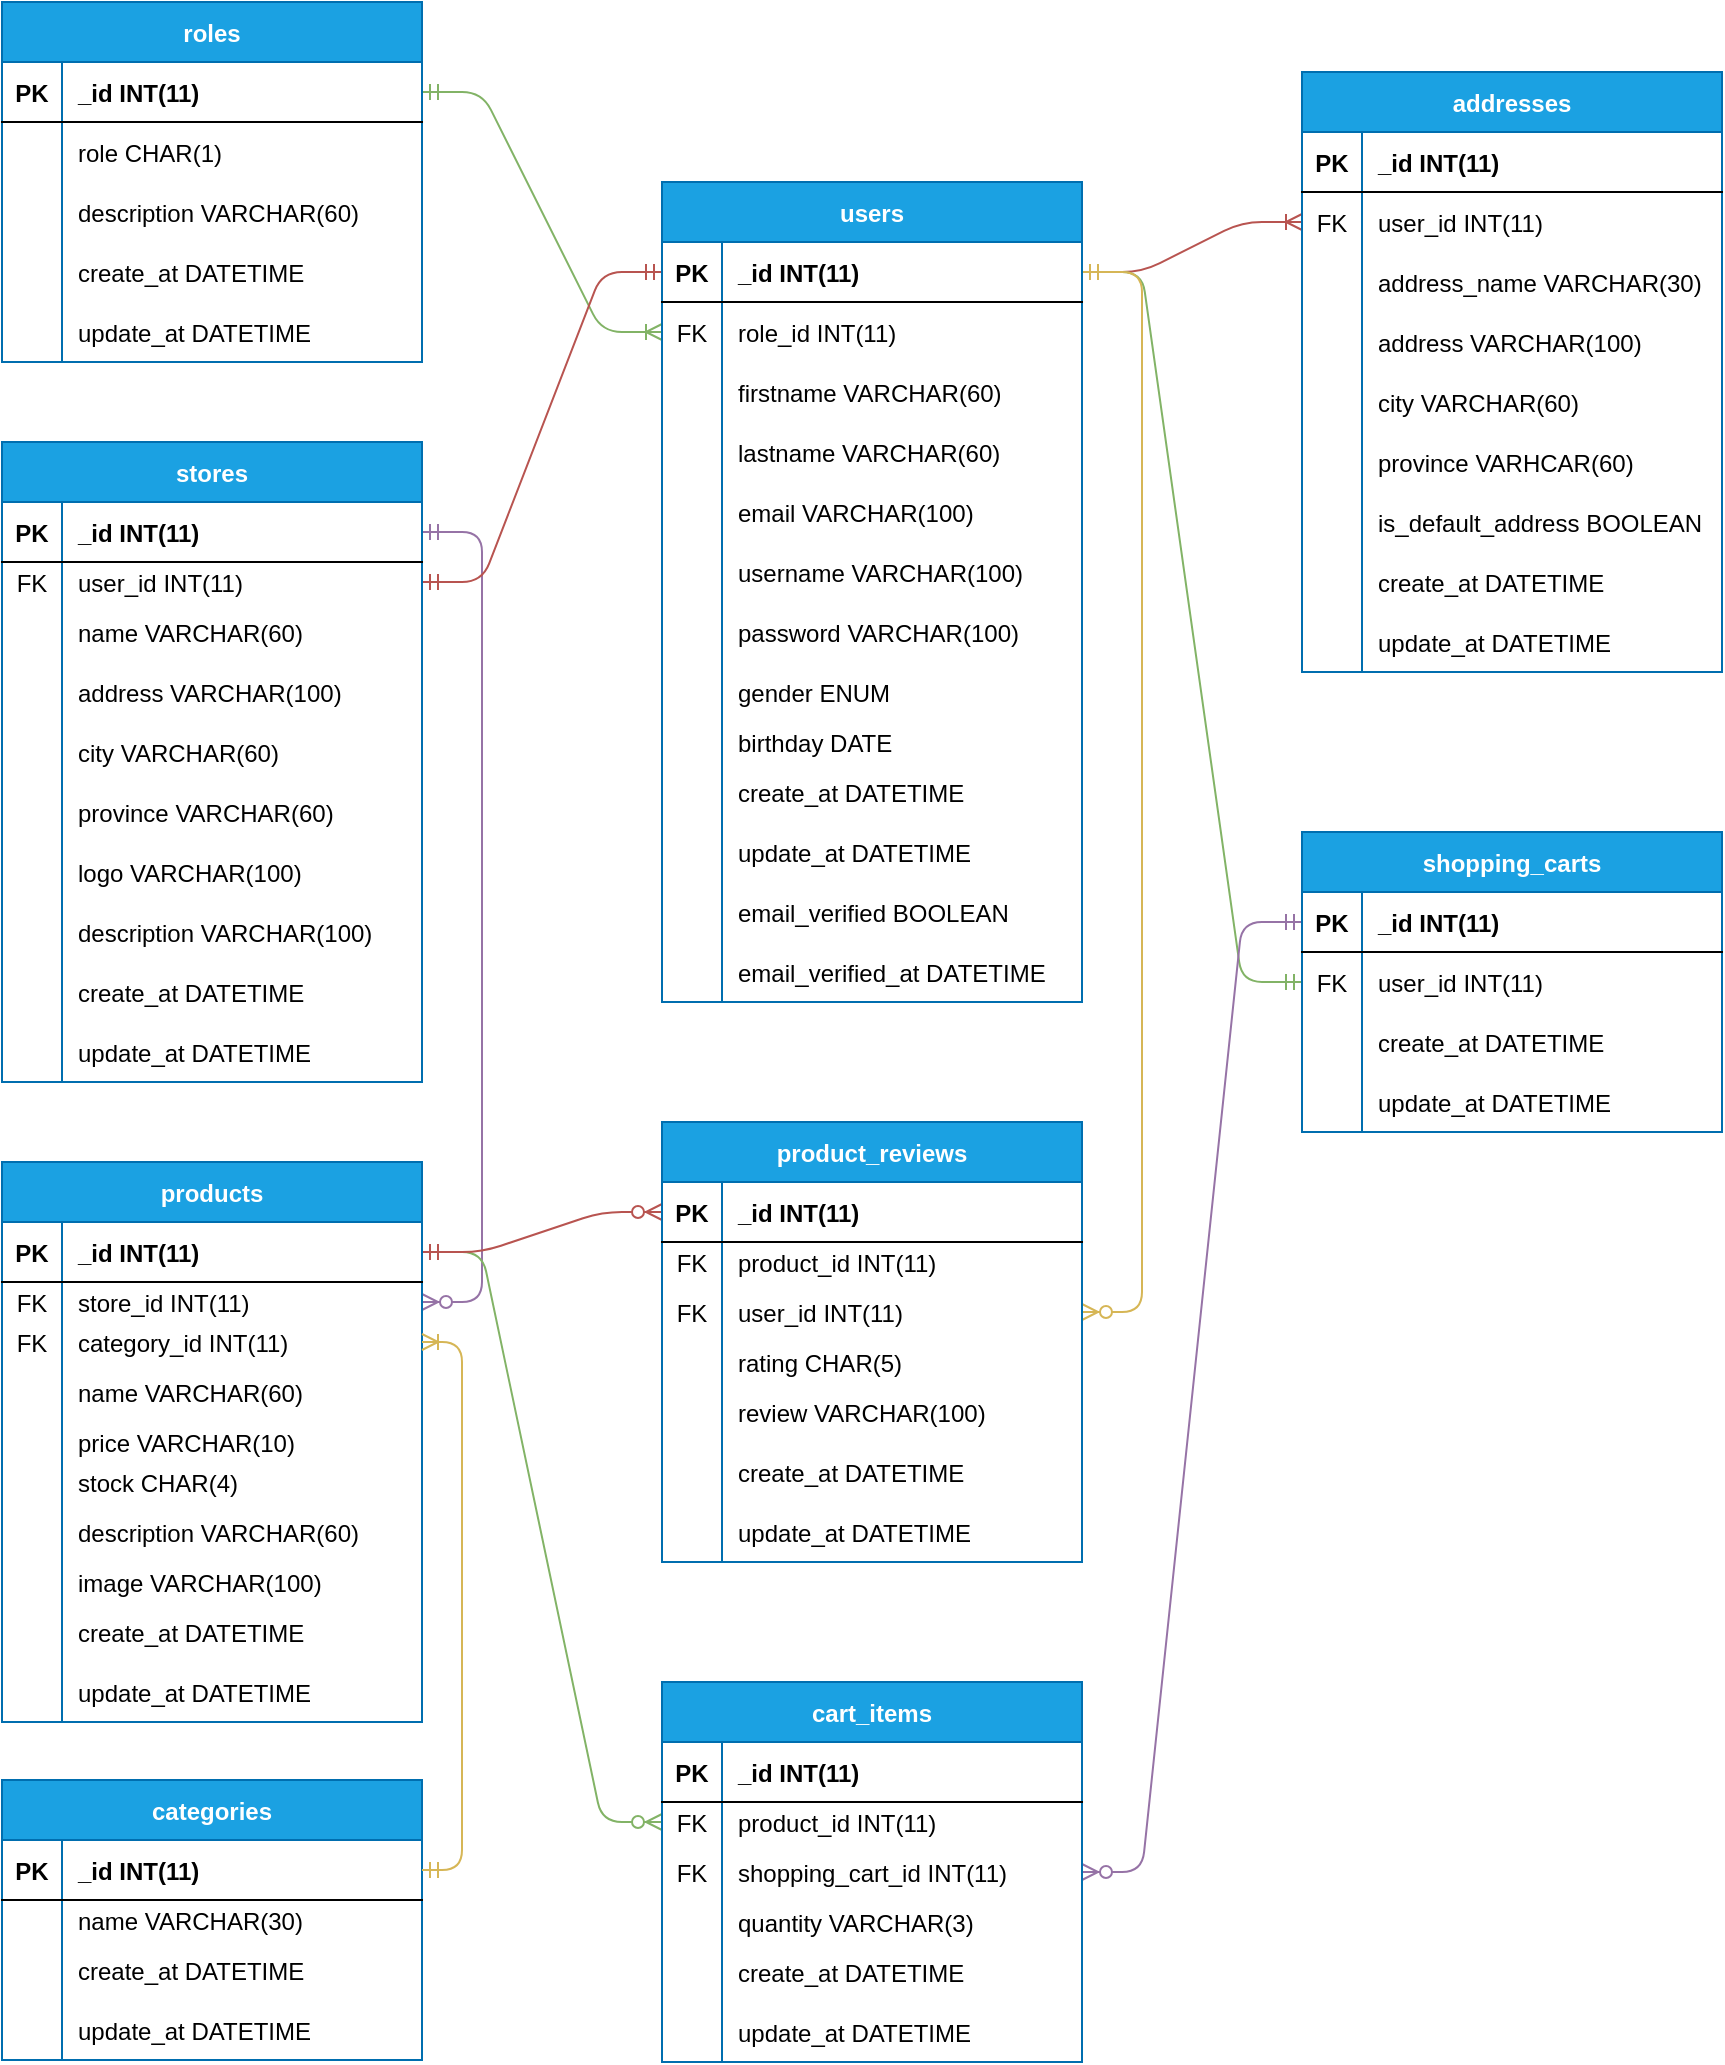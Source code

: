 <mxfile version="13.7.4" type="github">
  <diagram id="WUytMhuzfeB6cCACb5Ij" name="Page-1">
    <mxGraphModel dx="1102" dy="572" grid="0" gridSize="20" guides="1" tooltips="1" connect="1" arrows="1" fold="1" page="1" pageScale="1" pageWidth="1920" pageHeight="1200" background="none" math="0" shadow="0">
      <root>
        <mxCell id="0" />
        <mxCell id="1" parent="0" />
        <mxCell id="33xBhob4T_5XSSy58yHE-44" value="" style="edgeStyle=entityRelationEdgeStyle;fontSize=12;html=1;endArrow=ERoneToMany;startArrow=ERmandOne;exitX=1;exitY=0.5;exitDx=0;exitDy=0;entryX=0;entryY=0.5;entryDx=0;entryDy=0;startFill=0;endFill=0;fillColor=#d5e8d4;strokeColor=#82b366;" parent="1" source="33xBhob4T_5XSSy58yHE-2" target="33xBhob4T_5XSSy58yHE-41" edge="1">
          <mxGeometry width="100" height="100" relative="1" as="geometry">
            <mxPoint x="220" y="300" as="sourcePoint" />
            <mxPoint x="320" y="200" as="targetPoint" />
          </mxGeometry>
        </mxCell>
        <mxCell id="33xBhob4T_5XSSy58yHE-247" style="edgeStyle=entityRelationEdgeStyle;rounded=1;orthogonalLoop=1;jettySize=auto;html=1;exitX=1;exitY=0.5;exitDx=0;exitDy=0;startArrow=ERmandOne;startFill=0;endArrow=ERzeroToMany;endFill=1;fillColor=#e1d5e7;strokeColor=#9673a6;" parent="1" source="33xBhob4T_5XSSy58yHE-132" target="33xBhob4T_5XSSy58yHE-206" edge="1">
          <mxGeometry relative="1" as="geometry" />
        </mxCell>
        <mxCell id="33xBhob4T_5XSSy58yHE-248" style="rounded=1;orthogonalLoop=1;jettySize=auto;html=1;exitX=1;exitY=0.5;exitDx=0;exitDy=0;entryX=0;entryY=0.5;entryDx=0;entryDy=0;startArrow=ERmandOne;startFill=0;endArrow=ERoneToMany;endFill=0;fillColor=#f8cecc;strokeColor=#b85450;edgeStyle=entityRelationEdgeStyle;" parent="1" source="33xBhob4T_5XSSy58yHE-25" target="33xBhob4T_5XSSy58yHE-74" edge="1">
          <mxGeometry relative="1" as="geometry" />
        </mxCell>
        <mxCell id="33xBhob4T_5XSSy58yHE-249" style="edgeStyle=entityRelationEdgeStyle;rounded=1;orthogonalLoop=1;jettySize=auto;html=1;exitX=1;exitY=0.5;exitDx=0;exitDy=0;entryX=0;entryY=0.5;entryDx=0;entryDy=0;startArrow=ERmandOne;startFill=0;endArrow=ERmandOne;endFill=0;fillColor=#f8cecc;strokeColor=#b85450;" parent="1" source="33xBhob4T_5XSSy58yHE-165" target="33xBhob4T_5XSSy58yHE-25" edge="1">
          <mxGeometry relative="1" as="geometry" />
        </mxCell>
        <mxCell id="33xBhob4T_5XSSy58yHE-294" style="edgeStyle=entityRelationEdgeStyle;rounded=1;orthogonalLoop=1;jettySize=auto;html=1;exitX=1;exitY=0.5;exitDx=0;exitDy=0;entryX=0;entryY=0.5;entryDx=0;entryDy=0;startArrow=ERmandOne;startFill=0;endArrow=ERmandOne;endFill=0;fillColor=#d5e8d4;strokeColor=#82b366;" parent="1" source="33xBhob4T_5XSSy58yHE-25" target="33xBhob4T_5XSSy58yHE-257" edge="1">
          <mxGeometry relative="1" as="geometry" />
        </mxCell>
        <mxCell id="33xBhob4T_5XSSy58yHE-296" style="edgeStyle=entityRelationEdgeStyle;rounded=1;orthogonalLoop=1;jettySize=auto;html=1;exitX=1;exitY=0.5;exitDx=0;exitDy=0;entryX=0;entryY=0.5;entryDx=0;entryDy=0;startArrow=ERmandOne;startFill=0;endArrow=ERzeroToMany;endFill=1;fillColor=#d5e8d4;strokeColor=#82b366;" parent="1" source="33xBhob4T_5XSSy58yHE-230" target="33xBhob4T_5XSSy58yHE-279" edge="1">
          <mxGeometry relative="1" as="geometry" />
        </mxCell>
        <mxCell id="33xBhob4T_5XSSy58yHE-298" style="edgeStyle=entityRelationEdgeStyle;rounded=1;orthogonalLoop=1;jettySize=auto;html=1;exitX=1;exitY=0.5;exitDx=0;exitDy=0;startArrow=ERzeroToMany;startFill=1;endArrow=ERmandOne;endFill=0;fillColor=#e1d5e7;strokeColor=#9673a6;" parent="1" source="33xBhob4T_5XSSy58yHE-282" target="33xBhob4T_5XSSy58yHE-251" edge="1">
          <mxGeometry relative="1" as="geometry" />
        </mxCell>
        <mxCell id="33xBhob4T_5XSSy58yHE-330" style="edgeStyle=entityRelationEdgeStyle;rounded=1;orthogonalLoop=1;jettySize=auto;html=1;exitX=1;exitY=0.5;exitDx=0;exitDy=0;startArrow=ERmandOne;startFill=0;endArrow=ERzeroToMany;endFill=1;fillColor=#fff2cc;strokeColor=#d6b656;" parent="1" source="33xBhob4T_5XSSy58yHE-25" target="33xBhob4T_5XSSy58yHE-306" edge="1">
          <mxGeometry relative="1" as="geometry" />
        </mxCell>
        <mxCell id="33xBhob4T_5XSSy58yHE-336" style="rounded=1;orthogonalLoop=1;jettySize=auto;html=1;exitX=1;exitY=0.5;exitDx=0;exitDy=0;entryX=0;entryY=0.5;entryDx=0;entryDy=0;startArrow=ERmandOne;startFill=0;endArrow=ERzeroToMany;endFill=1;edgeStyle=entityRelationEdgeStyle;fillColor=#f8cecc;strokeColor=#b85450;strokeWidth=1;" parent="1" source="33xBhob4T_5XSSy58yHE-230" target="33xBhob4T_5XSSy58yHE-300" edge="1">
          <mxGeometry relative="1" as="geometry" />
        </mxCell>
        <mxCell id="33xBhob4T_5XSSy58yHE-24" value="users" style="shape=table;startSize=30;container=1;collapsible=1;childLayout=tableLayout;fixedRows=1;rowLines=0;fontStyle=1;align=center;resizeLast=1;rounded=0;sketch=0;shadow=0;fillColor=#1ba1e2;strokeColor=#006EAF;fontColor=#ffffff;" parent="1" vertex="1">
          <mxGeometry x="350" y="130" width="210" height="410" as="geometry">
            <mxRectangle x="10" y="40" width="60" height="30" as="alternateBounds" />
          </mxGeometry>
        </mxCell>
        <mxCell id="33xBhob4T_5XSSy58yHE-25" value="" style="shape=partialRectangle;collapsible=0;dropTarget=0;pointerEvents=0;fillColor=none;top=0;left=0;bottom=1;right=0;points=[[0,0.5],[1,0.5]];portConstraint=eastwest;" parent="33xBhob4T_5XSSy58yHE-24" vertex="1">
          <mxGeometry y="30" width="210" height="30" as="geometry" />
        </mxCell>
        <mxCell id="33xBhob4T_5XSSy58yHE-26" value="PK" style="shape=partialRectangle;connectable=0;fillColor=none;top=0;left=0;bottom=0;right=0;fontStyle=1;overflow=hidden;" parent="33xBhob4T_5XSSy58yHE-25" vertex="1">
          <mxGeometry width="30" height="30" as="geometry" />
        </mxCell>
        <mxCell id="33xBhob4T_5XSSy58yHE-27" value="_id INT(11)" style="shape=partialRectangle;connectable=0;fillColor=none;top=0;left=0;bottom=0;right=0;align=left;spacingLeft=6;fontStyle=1;overflow=hidden;" parent="33xBhob4T_5XSSy58yHE-25" vertex="1">
          <mxGeometry x="30" width="180" height="30" as="geometry" />
        </mxCell>
        <mxCell id="33xBhob4T_5XSSy58yHE-41" value="" style="shape=partialRectangle;collapsible=0;dropTarget=0;pointerEvents=0;fillColor=none;top=0;left=0;bottom=0;right=0;points=[[0,0.5],[1,0.5]];portConstraint=eastwest;" parent="33xBhob4T_5XSSy58yHE-24" vertex="1">
          <mxGeometry y="60" width="210" height="30" as="geometry" />
        </mxCell>
        <mxCell id="33xBhob4T_5XSSy58yHE-42" value="FK" style="shape=partialRectangle;connectable=0;fillColor=none;top=0;left=0;bottom=0;right=0;fontStyle=0;overflow=hidden;" parent="33xBhob4T_5XSSy58yHE-41" vertex="1">
          <mxGeometry width="30" height="30" as="geometry" />
        </mxCell>
        <mxCell id="33xBhob4T_5XSSy58yHE-43" value="role_id INT(11)" style="shape=partialRectangle;connectable=0;fillColor=none;top=0;left=0;bottom=0;right=0;align=left;spacingLeft=6;fontStyle=0;overflow=hidden;" parent="33xBhob4T_5XSSy58yHE-41" vertex="1">
          <mxGeometry x="30" width="180" height="30" as="geometry" />
        </mxCell>
        <mxCell id="33xBhob4T_5XSSy58yHE-58" value="" style="shape=partialRectangle;collapsible=0;dropTarget=0;pointerEvents=0;fillColor=none;top=0;left=0;bottom=0;right=0;points=[[0,0.5],[1,0.5]];portConstraint=eastwest;" parent="33xBhob4T_5XSSy58yHE-24" vertex="1">
          <mxGeometry y="90" width="210" height="30" as="geometry" />
        </mxCell>
        <mxCell id="33xBhob4T_5XSSy58yHE-59" value="" style="shape=partialRectangle;connectable=0;fillColor=none;top=0;left=0;bottom=0;right=0;editable=1;overflow=hidden;" parent="33xBhob4T_5XSSy58yHE-58" vertex="1">
          <mxGeometry width="30" height="30" as="geometry" />
        </mxCell>
        <mxCell id="33xBhob4T_5XSSy58yHE-60" value="firstname VARCHAR(60)" style="shape=partialRectangle;connectable=0;fillColor=none;top=0;left=0;bottom=0;right=0;align=left;spacingLeft=6;overflow=hidden;" parent="33xBhob4T_5XSSy58yHE-58" vertex="1">
          <mxGeometry x="30" width="180" height="30" as="geometry" />
        </mxCell>
        <mxCell id="33xBhob4T_5XSSy58yHE-62" value="" style="shape=partialRectangle;collapsible=0;dropTarget=0;pointerEvents=0;fillColor=none;top=0;left=0;bottom=0;right=0;points=[[0,0.5],[1,0.5]];portConstraint=eastwest;" parent="33xBhob4T_5XSSy58yHE-24" vertex="1">
          <mxGeometry y="120" width="210" height="30" as="geometry" />
        </mxCell>
        <mxCell id="33xBhob4T_5XSSy58yHE-63" value="" style="shape=partialRectangle;connectable=0;fillColor=none;top=0;left=0;bottom=0;right=0;editable=1;overflow=hidden;" parent="33xBhob4T_5XSSy58yHE-62" vertex="1">
          <mxGeometry width="30" height="30" as="geometry" />
        </mxCell>
        <mxCell id="33xBhob4T_5XSSy58yHE-64" value="lastname VARCHAR(60)" style="shape=partialRectangle;connectable=0;fillColor=none;top=0;left=0;bottom=0;right=0;align=left;spacingLeft=6;overflow=hidden;" parent="33xBhob4T_5XSSy58yHE-62" vertex="1">
          <mxGeometry x="30" width="180" height="30" as="geometry" />
        </mxCell>
        <mxCell id="33xBhob4T_5XSSy58yHE-46" value="" style="shape=partialRectangle;collapsible=0;dropTarget=0;pointerEvents=0;fillColor=none;top=0;left=0;bottom=0;right=0;points=[[0,0.5],[1,0.5]];portConstraint=eastwest;" parent="33xBhob4T_5XSSy58yHE-24" vertex="1">
          <mxGeometry y="150" width="210" height="30" as="geometry" />
        </mxCell>
        <mxCell id="33xBhob4T_5XSSy58yHE-47" value="" style="shape=partialRectangle;connectable=0;fillColor=none;top=0;left=0;bottom=0;right=0;editable=1;overflow=hidden;" parent="33xBhob4T_5XSSy58yHE-46" vertex="1">
          <mxGeometry width="30" height="30" as="geometry" />
        </mxCell>
        <mxCell id="33xBhob4T_5XSSy58yHE-48" value="email VARCHAR(100)" style="shape=partialRectangle;connectable=0;fillColor=none;top=0;left=0;bottom=0;right=0;align=left;spacingLeft=6;overflow=hidden;" parent="33xBhob4T_5XSSy58yHE-46" vertex="1">
          <mxGeometry x="30" width="180" height="30" as="geometry" />
        </mxCell>
        <mxCell id="33xBhob4T_5XSSy58yHE-28" value="" style="shape=partialRectangle;collapsible=0;dropTarget=0;pointerEvents=0;fillColor=none;top=0;left=0;bottom=0;right=0;points=[[0,0.5],[1,0.5]];portConstraint=eastwest;" parent="33xBhob4T_5XSSy58yHE-24" vertex="1">
          <mxGeometry y="180" width="210" height="30" as="geometry" />
        </mxCell>
        <mxCell id="33xBhob4T_5XSSy58yHE-29" value="" style="shape=partialRectangle;connectable=0;fillColor=none;top=0;left=0;bottom=0;right=0;editable=1;overflow=hidden;" parent="33xBhob4T_5XSSy58yHE-28" vertex="1">
          <mxGeometry width="30" height="30" as="geometry" />
        </mxCell>
        <mxCell id="33xBhob4T_5XSSy58yHE-30" value="username VARCHAR(100)" style="shape=partialRectangle;connectable=0;fillColor=none;top=0;left=0;bottom=0;right=0;align=left;spacingLeft=6;overflow=hidden;" parent="33xBhob4T_5XSSy58yHE-28" vertex="1">
          <mxGeometry x="30" width="180" height="30" as="geometry" />
        </mxCell>
        <mxCell id="33xBhob4T_5XSSy58yHE-31" value="" style="shape=partialRectangle;collapsible=0;dropTarget=0;pointerEvents=0;fillColor=none;top=0;left=0;bottom=0;right=0;points=[[0,0.5],[1,0.5]];portConstraint=eastwest;" parent="33xBhob4T_5XSSy58yHE-24" vertex="1">
          <mxGeometry y="210" width="210" height="30" as="geometry" />
        </mxCell>
        <mxCell id="33xBhob4T_5XSSy58yHE-32" value="" style="shape=partialRectangle;connectable=0;fillColor=none;top=0;left=0;bottom=0;right=0;editable=1;overflow=hidden;" parent="33xBhob4T_5XSSy58yHE-31" vertex="1">
          <mxGeometry width="30" height="30" as="geometry" />
        </mxCell>
        <mxCell id="33xBhob4T_5XSSy58yHE-33" value="password VARCHAR(100)" style="shape=partialRectangle;connectable=0;fillColor=none;top=0;left=0;bottom=0;right=0;align=left;spacingLeft=6;overflow=hidden;" parent="33xBhob4T_5XSSy58yHE-31" vertex="1">
          <mxGeometry x="30" width="180" height="30" as="geometry" />
        </mxCell>
        <mxCell id="33xBhob4T_5XSSy58yHE-54" value="" style="shape=partialRectangle;collapsible=0;dropTarget=0;pointerEvents=0;fillColor=none;top=0;left=0;bottom=0;right=0;points=[[0,0.5],[1,0.5]];portConstraint=eastwest;" parent="33xBhob4T_5XSSy58yHE-24" vertex="1">
          <mxGeometry y="240" width="210" height="30" as="geometry" />
        </mxCell>
        <mxCell id="33xBhob4T_5XSSy58yHE-55" value="" style="shape=partialRectangle;connectable=0;fillColor=none;top=0;left=0;bottom=0;right=0;editable=1;overflow=hidden;" parent="33xBhob4T_5XSSy58yHE-54" vertex="1">
          <mxGeometry width="30" height="30" as="geometry" />
        </mxCell>
        <mxCell id="33xBhob4T_5XSSy58yHE-56" value="gender ENUM" style="shape=partialRectangle;connectable=0;fillColor=none;top=0;left=0;bottom=0;right=0;align=left;spacingLeft=6;overflow=hidden;" parent="33xBhob4T_5XSSy58yHE-54" vertex="1">
          <mxGeometry x="30" width="180" height="30" as="geometry" />
        </mxCell>
        <mxCell id="33xBhob4T_5XSSy58yHE-112" value="" style="shape=partialRectangle;collapsible=0;dropTarget=0;pointerEvents=0;fillColor=none;top=0;left=0;bottom=0;right=0;points=[[0,0.5],[1,0.5]];portConstraint=eastwest;" parent="33xBhob4T_5XSSy58yHE-24" vertex="1">
          <mxGeometry y="270" width="210" height="20" as="geometry" />
        </mxCell>
        <mxCell id="33xBhob4T_5XSSy58yHE-113" value="" style="shape=partialRectangle;connectable=0;fillColor=none;top=0;left=0;bottom=0;right=0;editable=1;overflow=hidden;" parent="33xBhob4T_5XSSy58yHE-112" vertex="1">
          <mxGeometry width="30" height="20" as="geometry" />
        </mxCell>
        <mxCell id="33xBhob4T_5XSSy58yHE-114" value="birthday DATE" style="shape=partialRectangle;connectable=0;fillColor=none;top=0;left=0;bottom=0;right=0;align=left;spacingLeft=6;overflow=hidden;" parent="33xBhob4T_5XSSy58yHE-112" vertex="1">
          <mxGeometry x="30" width="180" height="20" as="geometry" />
        </mxCell>
        <mxCell id="33xBhob4T_5XSSy58yHE-34" value="" style="shape=partialRectangle;collapsible=0;dropTarget=0;pointerEvents=0;fillColor=none;top=0;left=0;bottom=0;right=0;points=[[0,0.5],[1,0.5]];portConstraint=eastwest;" parent="33xBhob4T_5XSSy58yHE-24" vertex="1">
          <mxGeometry y="290" width="210" height="30" as="geometry" />
        </mxCell>
        <mxCell id="33xBhob4T_5XSSy58yHE-35" value="" style="shape=partialRectangle;connectable=0;fillColor=none;top=0;left=0;bottom=0;right=0;editable=1;overflow=hidden;" parent="33xBhob4T_5XSSy58yHE-34" vertex="1">
          <mxGeometry width="30" height="30" as="geometry" />
        </mxCell>
        <mxCell id="33xBhob4T_5XSSy58yHE-36" value="create_at DATETIME" style="shape=partialRectangle;connectable=0;fillColor=none;top=0;left=0;bottom=0;right=0;align=left;spacingLeft=6;overflow=hidden;" parent="33xBhob4T_5XSSy58yHE-34" vertex="1">
          <mxGeometry x="30" width="180" height="30" as="geometry" />
        </mxCell>
        <mxCell id="33xBhob4T_5XSSy58yHE-37" value="" style="shape=partialRectangle;collapsible=0;dropTarget=0;pointerEvents=0;fillColor=none;top=0;left=0;bottom=0;right=0;points=[[0,0.5],[1,0.5]];portConstraint=eastwest;" parent="33xBhob4T_5XSSy58yHE-24" vertex="1">
          <mxGeometry y="320" width="210" height="30" as="geometry" />
        </mxCell>
        <mxCell id="33xBhob4T_5XSSy58yHE-38" value="" style="shape=partialRectangle;connectable=0;fillColor=none;top=0;left=0;bottom=0;right=0;editable=1;overflow=hidden;" parent="33xBhob4T_5XSSy58yHE-37" vertex="1">
          <mxGeometry width="30" height="30" as="geometry" />
        </mxCell>
        <mxCell id="33xBhob4T_5XSSy58yHE-39" value="update_at DATETIME" style="shape=partialRectangle;connectable=0;fillColor=none;top=0;left=0;bottom=0;right=0;align=left;spacingLeft=6;overflow=hidden;" parent="33xBhob4T_5XSSy58yHE-37" vertex="1">
          <mxGeometry x="30" width="180" height="30" as="geometry" />
        </mxCell>
        <mxCell id="33xBhob4T_5XSSy58yHE-66" value="" style="shape=partialRectangle;collapsible=0;dropTarget=0;pointerEvents=0;fillColor=none;top=0;left=0;bottom=0;right=0;points=[[0,0.5],[1,0.5]];portConstraint=eastwest;" parent="33xBhob4T_5XSSy58yHE-24" vertex="1">
          <mxGeometry y="350" width="210" height="30" as="geometry" />
        </mxCell>
        <mxCell id="33xBhob4T_5XSSy58yHE-67" value="" style="shape=partialRectangle;connectable=0;fillColor=none;top=0;left=0;bottom=0;right=0;editable=1;overflow=hidden;" parent="33xBhob4T_5XSSy58yHE-66" vertex="1">
          <mxGeometry width="30" height="30" as="geometry" />
        </mxCell>
        <mxCell id="33xBhob4T_5XSSy58yHE-68" value="email_verified BOOLEAN" style="shape=partialRectangle;connectable=0;fillColor=none;top=0;left=0;bottom=0;right=0;align=left;spacingLeft=6;overflow=hidden;" parent="33xBhob4T_5XSSy58yHE-66" vertex="1">
          <mxGeometry x="30" width="180" height="30" as="geometry" />
        </mxCell>
        <mxCell id="33xBhob4T_5XSSy58yHE-70" value="" style="shape=partialRectangle;collapsible=0;dropTarget=0;pointerEvents=0;fillColor=none;top=0;left=0;bottom=0;right=0;points=[[0,0.5],[1,0.5]];portConstraint=eastwest;" parent="33xBhob4T_5XSSy58yHE-24" vertex="1">
          <mxGeometry y="380" width="210" height="30" as="geometry" />
        </mxCell>
        <mxCell id="33xBhob4T_5XSSy58yHE-71" value="" style="shape=partialRectangle;connectable=0;fillColor=none;top=0;left=0;bottom=0;right=0;editable=1;overflow=hidden;" parent="33xBhob4T_5XSSy58yHE-70" vertex="1">
          <mxGeometry width="30" height="30" as="geometry" />
        </mxCell>
        <mxCell id="33xBhob4T_5XSSy58yHE-72" value="email_verified_at DATETIME" style="shape=partialRectangle;connectable=0;fillColor=none;top=0;left=0;bottom=0;right=0;align=left;spacingLeft=6;overflow=hidden;" parent="33xBhob4T_5XSSy58yHE-70" vertex="1">
          <mxGeometry x="30" width="180" height="30" as="geometry" />
        </mxCell>
        <mxCell id="33xBhob4T_5XSSy58yHE-77" value="addresses" style="shape=table;startSize=30;container=1;collapsible=1;childLayout=tableLayout;fixedRows=1;rowLines=0;fontStyle=1;align=center;resizeLast=1;fillColor=#1ba1e2;strokeColor=#006EAF;fontColor=#ffffff;" parent="1" vertex="1">
          <mxGeometry x="670" y="75" width="210" height="300" as="geometry">
            <mxRectangle x="10" y="40" width="60" height="30" as="alternateBounds" />
          </mxGeometry>
        </mxCell>
        <mxCell id="33xBhob4T_5XSSy58yHE-78" value="" style="shape=partialRectangle;collapsible=0;dropTarget=0;pointerEvents=0;fillColor=none;top=0;left=0;bottom=1;right=0;points=[[0,0.5],[1,0.5]];portConstraint=eastwest;" parent="33xBhob4T_5XSSy58yHE-77" vertex="1">
          <mxGeometry y="30" width="210" height="30" as="geometry" />
        </mxCell>
        <mxCell id="33xBhob4T_5XSSy58yHE-79" value="PK" style="shape=partialRectangle;connectable=0;fillColor=none;top=0;left=0;bottom=0;right=0;fontStyle=1;overflow=hidden;" parent="33xBhob4T_5XSSy58yHE-78" vertex="1">
          <mxGeometry width="30" height="30" as="geometry" />
        </mxCell>
        <mxCell id="33xBhob4T_5XSSy58yHE-80" value="_id INT(11)" style="shape=partialRectangle;connectable=0;fillColor=none;top=0;left=0;bottom=0;right=0;align=left;spacingLeft=6;fontStyle=1;overflow=hidden;" parent="33xBhob4T_5XSSy58yHE-78" vertex="1">
          <mxGeometry x="30" width="180" height="30" as="geometry" />
        </mxCell>
        <mxCell id="33xBhob4T_5XSSy58yHE-74" value="" style="shape=partialRectangle;collapsible=0;dropTarget=0;pointerEvents=0;fillColor=none;top=0;left=0;bottom=0;right=0;points=[[0,0.5],[1,0.5]];portConstraint=eastwest;" parent="33xBhob4T_5XSSy58yHE-77" vertex="1">
          <mxGeometry y="60" width="210" height="30" as="geometry" />
        </mxCell>
        <mxCell id="33xBhob4T_5XSSy58yHE-75" value="FK" style="shape=partialRectangle;connectable=0;fillColor=none;top=0;left=0;bottom=0;right=0;fontStyle=0;overflow=hidden;" parent="33xBhob4T_5XSSy58yHE-74" vertex="1">
          <mxGeometry width="30" height="30" as="geometry" />
        </mxCell>
        <mxCell id="33xBhob4T_5XSSy58yHE-76" value="user_id INT(11)" style="shape=partialRectangle;connectable=0;fillColor=none;top=0;left=0;bottom=0;right=0;align=left;spacingLeft=6;fontStyle=0;overflow=hidden;" parent="33xBhob4T_5XSSy58yHE-74" vertex="1">
          <mxGeometry x="30" width="180" height="30" as="geometry" />
        </mxCell>
        <mxCell id="aqZzptvZ7fqrbh6DqxcF-6" value="" style="shape=partialRectangle;collapsible=0;dropTarget=0;pointerEvents=0;fillColor=none;top=0;left=0;bottom=0;right=0;points=[[0,0.5],[1,0.5]];portConstraint=eastwest;" vertex="1" parent="33xBhob4T_5XSSy58yHE-77">
          <mxGeometry y="90" width="210" height="30" as="geometry" />
        </mxCell>
        <mxCell id="aqZzptvZ7fqrbh6DqxcF-7" value="" style="shape=partialRectangle;connectable=0;fillColor=none;top=0;left=0;bottom=0;right=0;editable=1;overflow=hidden;" vertex="1" parent="aqZzptvZ7fqrbh6DqxcF-6">
          <mxGeometry width="30" height="30" as="geometry" />
        </mxCell>
        <mxCell id="aqZzptvZ7fqrbh6DqxcF-8" value="address_name VARCHAR(30)" style="shape=partialRectangle;connectable=0;fillColor=none;top=0;left=0;bottom=0;right=0;align=left;spacingLeft=6;overflow=hidden;" vertex="1" parent="aqZzptvZ7fqrbh6DqxcF-6">
          <mxGeometry x="30" width="180" height="30" as="geometry" />
        </mxCell>
        <mxCell id="33xBhob4T_5XSSy58yHE-84" value="" style="shape=partialRectangle;collapsible=0;dropTarget=0;pointerEvents=0;fillColor=none;top=0;left=0;bottom=0;right=0;points=[[0,0.5],[1,0.5]];portConstraint=eastwest;" parent="33xBhob4T_5XSSy58yHE-77" vertex="1">
          <mxGeometry y="120" width="210" height="30" as="geometry" />
        </mxCell>
        <mxCell id="33xBhob4T_5XSSy58yHE-85" value="" style="shape=partialRectangle;connectable=0;fillColor=none;top=0;left=0;bottom=0;right=0;editable=1;overflow=hidden;" parent="33xBhob4T_5XSSy58yHE-84" vertex="1">
          <mxGeometry width="30" height="30" as="geometry" />
        </mxCell>
        <mxCell id="33xBhob4T_5XSSy58yHE-86" value="address VARCHAR(100)" style="shape=partialRectangle;connectable=0;fillColor=none;top=0;left=0;bottom=0;right=0;align=left;spacingLeft=6;overflow=hidden;" parent="33xBhob4T_5XSSy58yHE-84" vertex="1">
          <mxGeometry x="30" width="180" height="30" as="geometry" />
        </mxCell>
        <mxCell id="33xBhob4T_5XSSy58yHE-96" value="" style="shape=partialRectangle;collapsible=0;dropTarget=0;pointerEvents=0;fillColor=none;top=0;left=0;bottom=0;right=0;points=[[0,0.5],[1,0.5]];portConstraint=eastwest;" parent="33xBhob4T_5XSSy58yHE-77" vertex="1">
          <mxGeometry y="150" width="210" height="30" as="geometry" />
        </mxCell>
        <mxCell id="33xBhob4T_5XSSy58yHE-97" value="" style="shape=partialRectangle;connectable=0;fillColor=none;top=0;left=0;bottom=0;right=0;editable=1;overflow=hidden;" parent="33xBhob4T_5XSSy58yHE-96" vertex="1">
          <mxGeometry width="30" height="30" as="geometry" />
        </mxCell>
        <mxCell id="33xBhob4T_5XSSy58yHE-98" value="city VARCHAR(60)" style="shape=partialRectangle;connectable=0;fillColor=none;top=0;left=0;bottom=0;right=0;align=left;spacingLeft=6;overflow=hidden;" parent="33xBhob4T_5XSSy58yHE-96" vertex="1">
          <mxGeometry x="30" width="180" height="30" as="geometry" />
        </mxCell>
        <mxCell id="33xBhob4T_5XSSy58yHE-104" value="" style="shape=partialRectangle;collapsible=0;dropTarget=0;pointerEvents=0;fillColor=none;top=0;left=0;bottom=0;right=0;points=[[0,0.5],[1,0.5]];portConstraint=eastwest;" parent="33xBhob4T_5XSSy58yHE-77" vertex="1">
          <mxGeometry y="180" width="210" height="30" as="geometry" />
        </mxCell>
        <mxCell id="33xBhob4T_5XSSy58yHE-105" value="" style="shape=partialRectangle;connectable=0;fillColor=none;top=0;left=0;bottom=0;right=0;editable=1;overflow=hidden;" parent="33xBhob4T_5XSSy58yHE-104" vertex="1">
          <mxGeometry width="30" height="30" as="geometry" />
        </mxCell>
        <mxCell id="33xBhob4T_5XSSy58yHE-106" value="province VARHCAR(60)" style="shape=partialRectangle;connectable=0;fillColor=none;top=0;left=0;bottom=0;right=0;align=left;spacingLeft=6;overflow=hidden;" parent="33xBhob4T_5XSSy58yHE-104" vertex="1">
          <mxGeometry x="30" width="180" height="30" as="geometry" />
        </mxCell>
        <mxCell id="aqZzptvZ7fqrbh6DqxcF-2" value="" style="shape=partialRectangle;collapsible=0;dropTarget=0;pointerEvents=0;fillColor=none;top=0;left=0;bottom=0;right=0;points=[[0,0.5],[1,0.5]];portConstraint=eastwest;" vertex="1" parent="33xBhob4T_5XSSy58yHE-77">
          <mxGeometry y="210" width="210" height="30" as="geometry" />
        </mxCell>
        <mxCell id="aqZzptvZ7fqrbh6DqxcF-3" value="" style="shape=partialRectangle;connectable=0;fillColor=none;top=0;left=0;bottom=0;right=0;editable=1;overflow=hidden;" vertex="1" parent="aqZzptvZ7fqrbh6DqxcF-2">
          <mxGeometry width="30" height="30" as="geometry" />
        </mxCell>
        <mxCell id="aqZzptvZ7fqrbh6DqxcF-4" value="is_default_address BOOLEAN" style="shape=partialRectangle;connectable=0;fillColor=none;top=0;left=0;bottom=0;right=0;align=left;spacingLeft=6;overflow=hidden;" vertex="1" parent="aqZzptvZ7fqrbh6DqxcF-2">
          <mxGeometry x="30" width="180" height="30" as="geometry" />
        </mxCell>
        <mxCell id="33xBhob4T_5XSSy58yHE-87" value="" style="shape=partialRectangle;collapsible=0;dropTarget=0;pointerEvents=0;fillColor=none;top=0;left=0;bottom=0;right=0;points=[[0,0.5],[1,0.5]];portConstraint=eastwest;" parent="33xBhob4T_5XSSy58yHE-77" vertex="1">
          <mxGeometry y="240" width="210" height="30" as="geometry" />
        </mxCell>
        <mxCell id="33xBhob4T_5XSSy58yHE-88" value="" style="shape=partialRectangle;connectable=0;fillColor=none;top=0;left=0;bottom=0;right=0;editable=1;overflow=hidden;" parent="33xBhob4T_5XSSy58yHE-87" vertex="1">
          <mxGeometry width="30" height="30" as="geometry" />
        </mxCell>
        <mxCell id="33xBhob4T_5XSSy58yHE-89" value="create_at DATETIME" style="shape=partialRectangle;connectable=0;fillColor=none;top=0;left=0;bottom=0;right=0;align=left;spacingLeft=6;overflow=hidden;" parent="33xBhob4T_5XSSy58yHE-87" vertex="1">
          <mxGeometry x="30" width="180" height="30" as="geometry" />
        </mxCell>
        <mxCell id="33xBhob4T_5XSSy58yHE-90" value="" style="shape=partialRectangle;collapsible=0;dropTarget=0;pointerEvents=0;fillColor=none;top=0;left=0;bottom=0;right=0;points=[[0,0.5],[1,0.5]];portConstraint=eastwest;" parent="33xBhob4T_5XSSy58yHE-77" vertex="1">
          <mxGeometry y="270" width="210" height="30" as="geometry" />
        </mxCell>
        <mxCell id="33xBhob4T_5XSSy58yHE-91" value="" style="shape=partialRectangle;connectable=0;fillColor=none;top=0;left=0;bottom=0;right=0;editable=1;overflow=hidden;" parent="33xBhob4T_5XSSy58yHE-90" vertex="1">
          <mxGeometry width="30" height="30" as="geometry" />
        </mxCell>
        <mxCell id="33xBhob4T_5XSSy58yHE-92" value="update_at DATETIME" style="shape=partialRectangle;connectable=0;fillColor=none;top=0;left=0;bottom=0;right=0;align=left;spacingLeft=6;overflow=hidden;" parent="33xBhob4T_5XSSy58yHE-90" vertex="1">
          <mxGeometry x="30" width="180" height="30" as="geometry" />
        </mxCell>
        <mxCell id="33xBhob4T_5XSSy58yHE-250" value="shopping_carts" style="shape=table;startSize=30;container=1;collapsible=1;childLayout=tableLayout;fixedRows=1;rowLines=0;fontStyle=1;align=center;resizeLast=1;fillColor=#1ba1e2;strokeColor=#006EAF;fontColor=#ffffff;" parent="1" vertex="1">
          <mxGeometry x="670" y="455" width="210" height="150" as="geometry">
            <mxRectangle x="10" y="40" width="60" height="30" as="alternateBounds" />
          </mxGeometry>
        </mxCell>
        <mxCell id="33xBhob4T_5XSSy58yHE-251" value="" style="shape=partialRectangle;collapsible=0;dropTarget=0;pointerEvents=0;fillColor=none;top=0;left=0;bottom=1;right=0;points=[[0,0.5],[1,0.5]];portConstraint=eastwest;" parent="33xBhob4T_5XSSy58yHE-250" vertex="1">
          <mxGeometry y="30" width="210" height="30" as="geometry" />
        </mxCell>
        <mxCell id="33xBhob4T_5XSSy58yHE-252" value="PK" style="shape=partialRectangle;connectable=0;fillColor=none;top=0;left=0;bottom=0;right=0;fontStyle=1;overflow=hidden;" parent="33xBhob4T_5XSSy58yHE-251" vertex="1">
          <mxGeometry width="30" height="30" as="geometry" />
        </mxCell>
        <mxCell id="33xBhob4T_5XSSy58yHE-253" value="_id INT(11)" style="shape=partialRectangle;connectable=0;fillColor=none;top=0;left=0;bottom=0;right=0;align=left;spacingLeft=6;fontStyle=1;overflow=hidden;" parent="33xBhob4T_5XSSy58yHE-251" vertex="1">
          <mxGeometry x="30" width="180" height="30" as="geometry" />
        </mxCell>
        <mxCell id="33xBhob4T_5XSSy58yHE-257" value="" style="shape=partialRectangle;collapsible=0;dropTarget=0;pointerEvents=0;fillColor=none;top=0;left=0;bottom=0;right=0;points=[[0,0.5],[1,0.5]];portConstraint=eastwest;" parent="33xBhob4T_5XSSy58yHE-250" vertex="1">
          <mxGeometry y="60" width="210" height="30" as="geometry" />
        </mxCell>
        <mxCell id="33xBhob4T_5XSSy58yHE-258" value="FK" style="shape=partialRectangle;connectable=0;fillColor=none;top=0;left=0;bottom=0;right=0;editable=1;overflow=hidden;" parent="33xBhob4T_5XSSy58yHE-257" vertex="1">
          <mxGeometry width="30" height="30" as="geometry" />
        </mxCell>
        <mxCell id="33xBhob4T_5XSSy58yHE-259" value="user_id INT(11)" style="shape=partialRectangle;connectable=0;fillColor=none;top=0;left=0;bottom=0;right=0;align=left;spacingLeft=6;overflow=hidden;" parent="33xBhob4T_5XSSy58yHE-257" vertex="1">
          <mxGeometry x="30" width="180" height="30" as="geometry" />
        </mxCell>
        <mxCell id="33xBhob4T_5XSSy58yHE-269" value="" style="shape=partialRectangle;collapsible=0;dropTarget=0;pointerEvents=0;fillColor=none;top=0;left=0;bottom=0;right=0;points=[[0,0.5],[1,0.5]];portConstraint=eastwest;" parent="33xBhob4T_5XSSy58yHE-250" vertex="1">
          <mxGeometry y="90" width="210" height="30" as="geometry" />
        </mxCell>
        <mxCell id="33xBhob4T_5XSSy58yHE-270" value="" style="shape=partialRectangle;connectable=0;fillColor=none;top=0;left=0;bottom=0;right=0;editable=1;overflow=hidden;" parent="33xBhob4T_5XSSy58yHE-269" vertex="1">
          <mxGeometry width="30" height="30" as="geometry" />
        </mxCell>
        <mxCell id="33xBhob4T_5XSSy58yHE-271" value="create_at DATETIME" style="shape=partialRectangle;connectable=0;fillColor=none;top=0;left=0;bottom=0;right=0;align=left;spacingLeft=6;overflow=hidden;" parent="33xBhob4T_5XSSy58yHE-269" vertex="1">
          <mxGeometry x="30" width="180" height="30" as="geometry" />
        </mxCell>
        <mxCell id="33xBhob4T_5XSSy58yHE-272" value="" style="shape=partialRectangle;collapsible=0;dropTarget=0;pointerEvents=0;fillColor=none;top=0;left=0;bottom=0;right=0;points=[[0,0.5],[1,0.5]];portConstraint=eastwest;" parent="33xBhob4T_5XSSy58yHE-250" vertex="1">
          <mxGeometry y="120" width="210" height="30" as="geometry" />
        </mxCell>
        <mxCell id="33xBhob4T_5XSSy58yHE-273" value="" style="shape=partialRectangle;connectable=0;fillColor=none;top=0;left=0;bottom=0;right=0;editable=1;overflow=hidden;" parent="33xBhob4T_5XSSy58yHE-272" vertex="1">
          <mxGeometry width="30" height="30" as="geometry" />
        </mxCell>
        <mxCell id="33xBhob4T_5XSSy58yHE-274" value="update_at DATETIME" style="shape=partialRectangle;connectable=0;fillColor=none;top=0;left=0;bottom=0;right=0;align=left;spacingLeft=6;overflow=hidden;" parent="33xBhob4T_5XSSy58yHE-272" vertex="1">
          <mxGeometry x="30" width="180" height="30" as="geometry" />
        </mxCell>
        <mxCell id="33xBhob4T_5XSSy58yHE-131" value="stores" style="shape=table;startSize=30;container=1;collapsible=1;childLayout=tableLayout;fixedRows=1;rowLines=0;fontStyle=1;align=center;resizeLast=1;fillColor=#1ba1e2;strokeColor=#006EAF;fontColor=#ffffff;" parent="1" vertex="1">
          <mxGeometry x="20" y="260" width="210" height="320" as="geometry">
            <mxRectangle x="10" y="40" width="60" height="30" as="alternateBounds" />
          </mxGeometry>
        </mxCell>
        <mxCell id="33xBhob4T_5XSSy58yHE-132" value="" style="shape=partialRectangle;collapsible=0;dropTarget=0;pointerEvents=0;fillColor=none;top=0;left=0;bottom=1;right=0;points=[[0,0.5],[1,0.5]];portConstraint=eastwest;" parent="33xBhob4T_5XSSy58yHE-131" vertex="1">
          <mxGeometry y="30" width="210" height="30" as="geometry" />
        </mxCell>
        <mxCell id="33xBhob4T_5XSSy58yHE-133" value="PK" style="shape=partialRectangle;connectable=0;fillColor=none;top=0;left=0;bottom=0;right=0;fontStyle=1;overflow=hidden;" parent="33xBhob4T_5XSSy58yHE-132" vertex="1">
          <mxGeometry width="30" height="30" as="geometry" />
        </mxCell>
        <mxCell id="33xBhob4T_5XSSy58yHE-134" value="_id INT(11)" style="shape=partialRectangle;connectable=0;fillColor=none;top=0;left=0;bottom=0;right=0;align=left;spacingLeft=6;fontStyle=1;overflow=hidden;" parent="33xBhob4T_5XSSy58yHE-132" vertex="1">
          <mxGeometry x="30" width="180" height="30" as="geometry" />
        </mxCell>
        <mxCell id="33xBhob4T_5XSSy58yHE-165" value="" style="shape=partialRectangle;collapsible=0;dropTarget=0;pointerEvents=0;fillColor=none;top=0;left=0;bottom=0;right=0;points=[[0,0.5],[1,0.5]];portConstraint=eastwest;" parent="33xBhob4T_5XSSy58yHE-131" vertex="1">
          <mxGeometry y="60" width="210" height="20" as="geometry" />
        </mxCell>
        <mxCell id="33xBhob4T_5XSSy58yHE-166" value="FK" style="shape=partialRectangle;connectable=0;fillColor=none;top=0;left=0;bottom=0;right=0;editable=1;overflow=hidden;" parent="33xBhob4T_5XSSy58yHE-165" vertex="1">
          <mxGeometry width="30" height="20" as="geometry" />
        </mxCell>
        <mxCell id="33xBhob4T_5XSSy58yHE-167" value="user_id INT(11)" style="shape=partialRectangle;connectable=0;fillColor=none;top=0;left=0;bottom=0;right=0;align=left;spacingLeft=6;overflow=hidden;" parent="33xBhob4T_5XSSy58yHE-165" vertex="1">
          <mxGeometry x="30" width="180" height="20" as="geometry" />
        </mxCell>
        <mxCell id="33xBhob4T_5XSSy58yHE-135" value="" style="shape=partialRectangle;collapsible=0;dropTarget=0;pointerEvents=0;fillColor=none;top=0;left=0;bottom=0;right=0;points=[[0,0.5],[1,0.5]];portConstraint=eastwest;" parent="33xBhob4T_5XSSy58yHE-131" vertex="1">
          <mxGeometry y="80" width="210" height="30" as="geometry" />
        </mxCell>
        <mxCell id="33xBhob4T_5XSSy58yHE-136" value="" style="shape=partialRectangle;connectable=0;fillColor=none;top=0;left=0;bottom=0;right=0;editable=1;overflow=hidden;" parent="33xBhob4T_5XSSy58yHE-135" vertex="1">
          <mxGeometry width="30" height="30" as="geometry" />
        </mxCell>
        <mxCell id="33xBhob4T_5XSSy58yHE-137" value="name VARCHAR(60)" style="shape=partialRectangle;connectable=0;fillColor=none;top=0;left=0;bottom=0;right=0;align=left;spacingLeft=6;overflow=hidden;" parent="33xBhob4T_5XSSy58yHE-135" vertex="1">
          <mxGeometry x="30" width="180" height="30" as="geometry" />
        </mxCell>
        <mxCell id="33xBhob4T_5XSSy58yHE-138" value="" style="shape=partialRectangle;collapsible=0;dropTarget=0;pointerEvents=0;fillColor=none;top=0;left=0;bottom=0;right=0;points=[[0,0.5],[1,0.5]];portConstraint=eastwest;" parent="33xBhob4T_5XSSy58yHE-131" vertex="1">
          <mxGeometry y="110" width="210" height="30" as="geometry" />
        </mxCell>
        <mxCell id="33xBhob4T_5XSSy58yHE-139" value="" style="shape=partialRectangle;connectable=0;fillColor=none;top=0;left=0;bottom=0;right=0;editable=1;overflow=hidden;" parent="33xBhob4T_5XSSy58yHE-138" vertex="1">
          <mxGeometry width="30" height="30" as="geometry" />
        </mxCell>
        <mxCell id="33xBhob4T_5XSSy58yHE-140" value="address VARCHAR(100)" style="shape=partialRectangle;connectable=0;fillColor=none;top=0;left=0;bottom=0;right=0;align=left;spacingLeft=6;overflow=hidden;" parent="33xBhob4T_5XSSy58yHE-138" vertex="1">
          <mxGeometry x="30" width="180" height="30" as="geometry" />
        </mxCell>
        <mxCell id="33xBhob4T_5XSSy58yHE-128" value="" style="shape=partialRectangle;collapsible=0;dropTarget=0;pointerEvents=0;fillColor=none;top=0;left=0;bottom=0;right=0;points=[[0,0.5],[1,0.5]];portConstraint=eastwest;" parent="33xBhob4T_5XSSy58yHE-131" vertex="1">
          <mxGeometry y="140" width="210" height="30" as="geometry" />
        </mxCell>
        <mxCell id="33xBhob4T_5XSSy58yHE-129" value="" style="shape=partialRectangle;connectable=0;fillColor=none;top=0;left=0;bottom=0;right=0;editable=1;overflow=hidden;" parent="33xBhob4T_5XSSy58yHE-128" vertex="1">
          <mxGeometry width="30" height="30" as="geometry" />
        </mxCell>
        <mxCell id="33xBhob4T_5XSSy58yHE-130" value="city VARCHAR(60)" style="shape=partialRectangle;connectable=0;fillColor=none;top=0;left=0;bottom=0;right=0;align=left;spacingLeft=6;overflow=hidden;" parent="33xBhob4T_5XSSy58yHE-128" vertex="1">
          <mxGeometry x="30" width="180" height="30" as="geometry" />
        </mxCell>
        <mxCell id="33xBhob4T_5XSSy58yHE-124" value="" style="shape=partialRectangle;collapsible=0;dropTarget=0;pointerEvents=0;fillColor=none;top=0;left=0;bottom=0;right=0;points=[[0,0.5],[1,0.5]];portConstraint=eastwest;" parent="33xBhob4T_5XSSy58yHE-131" vertex="1">
          <mxGeometry y="170" width="210" height="30" as="geometry" />
        </mxCell>
        <mxCell id="33xBhob4T_5XSSy58yHE-125" value="" style="shape=partialRectangle;connectable=0;fillColor=none;top=0;left=0;bottom=0;right=0;editable=1;overflow=hidden;" parent="33xBhob4T_5XSSy58yHE-124" vertex="1">
          <mxGeometry width="30" height="30" as="geometry" />
        </mxCell>
        <mxCell id="33xBhob4T_5XSSy58yHE-126" value="province VARCHAR(60)" style="shape=partialRectangle;connectable=0;fillColor=none;top=0;left=0;bottom=0;right=0;align=left;spacingLeft=6;overflow=hidden;" parent="33xBhob4T_5XSSy58yHE-124" vertex="1">
          <mxGeometry x="30" width="180" height="30" as="geometry" />
        </mxCell>
        <mxCell id="33xBhob4T_5XSSy58yHE-116" value="" style="shape=partialRectangle;collapsible=0;dropTarget=0;pointerEvents=0;fillColor=none;top=0;left=0;bottom=0;right=0;points=[[0,0.5],[1,0.5]];portConstraint=eastwest;" parent="33xBhob4T_5XSSy58yHE-131" vertex="1">
          <mxGeometry y="200" width="210" height="30" as="geometry" />
        </mxCell>
        <mxCell id="33xBhob4T_5XSSy58yHE-117" value="" style="shape=partialRectangle;connectable=0;fillColor=none;top=0;left=0;bottom=0;right=0;editable=1;overflow=hidden;" parent="33xBhob4T_5XSSy58yHE-116" vertex="1">
          <mxGeometry width="30" height="30" as="geometry" />
        </mxCell>
        <mxCell id="33xBhob4T_5XSSy58yHE-118" value="logo VARCHAR(100)" style="shape=partialRectangle;connectable=0;fillColor=none;top=0;left=0;bottom=0;right=0;align=left;spacingLeft=6;overflow=hidden;" parent="33xBhob4T_5XSSy58yHE-116" vertex="1">
          <mxGeometry x="30" width="180" height="30" as="geometry" />
        </mxCell>
        <mxCell id="33xBhob4T_5XSSy58yHE-120" value="" style="shape=partialRectangle;collapsible=0;dropTarget=0;pointerEvents=0;fillColor=none;top=0;left=0;bottom=0;right=0;points=[[0,0.5],[1,0.5]];portConstraint=eastwest;" parent="33xBhob4T_5XSSy58yHE-131" vertex="1">
          <mxGeometry y="230" width="210" height="30" as="geometry" />
        </mxCell>
        <mxCell id="33xBhob4T_5XSSy58yHE-121" value="" style="shape=partialRectangle;connectable=0;fillColor=none;top=0;left=0;bottom=0;right=0;editable=1;overflow=hidden;" parent="33xBhob4T_5XSSy58yHE-120" vertex="1">
          <mxGeometry width="30" height="30" as="geometry" />
        </mxCell>
        <mxCell id="33xBhob4T_5XSSy58yHE-122" value="description VARCHAR(100)" style="shape=partialRectangle;connectable=0;fillColor=none;top=0;left=0;bottom=0;right=0;align=left;spacingLeft=6;overflow=hidden;" parent="33xBhob4T_5XSSy58yHE-120" vertex="1">
          <mxGeometry x="30" width="180" height="30" as="geometry" />
        </mxCell>
        <mxCell id="33xBhob4T_5XSSy58yHE-141" value="" style="shape=partialRectangle;collapsible=0;dropTarget=0;pointerEvents=0;fillColor=none;top=0;left=0;bottom=0;right=0;points=[[0,0.5],[1,0.5]];portConstraint=eastwest;" parent="33xBhob4T_5XSSy58yHE-131" vertex="1">
          <mxGeometry y="260" width="210" height="30" as="geometry" />
        </mxCell>
        <mxCell id="33xBhob4T_5XSSy58yHE-142" value="" style="shape=partialRectangle;connectable=0;fillColor=none;top=0;left=0;bottom=0;right=0;editable=1;overflow=hidden;" parent="33xBhob4T_5XSSy58yHE-141" vertex="1">
          <mxGeometry width="30" height="30" as="geometry" />
        </mxCell>
        <mxCell id="33xBhob4T_5XSSy58yHE-143" value="create_at DATETIME" style="shape=partialRectangle;connectable=0;fillColor=none;top=0;left=0;bottom=0;right=0;align=left;spacingLeft=6;overflow=hidden;" parent="33xBhob4T_5XSSy58yHE-141" vertex="1">
          <mxGeometry x="30" width="180" height="30" as="geometry" />
        </mxCell>
        <mxCell id="33xBhob4T_5XSSy58yHE-144" value="" style="shape=partialRectangle;collapsible=0;dropTarget=0;pointerEvents=0;fillColor=none;top=0;left=0;bottom=0;right=0;points=[[0,0.5],[1,0.5]];portConstraint=eastwest;" parent="33xBhob4T_5XSSy58yHE-131" vertex="1">
          <mxGeometry y="290" width="210" height="30" as="geometry" />
        </mxCell>
        <mxCell id="33xBhob4T_5XSSy58yHE-145" value="" style="shape=partialRectangle;connectable=0;fillColor=none;top=0;left=0;bottom=0;right=0;editable=1;overflow=hidden;" parent="33xBhob4T_5XSSy58yHE-144" vertex="1">
          <mxGeometry width="30" height="30" as="geometry" />
        </mxCell>
        <mxCell id="33xBhob4T_5XSSy58yHE-146" value="update_at DATETIME" style="shape=partialRectangle;connectable=0;fillColor=none;top=0;left=0;bottom=0;right=0;align=left;spacingLeft=6;overflow=hidden;" parent="33xBhob4T_5XSSy58yHE-144" vertex="1">
          <mxGeometry x="30" width="180" height="30" as="geometry" />
        </mxCell>
        <mxCell id="33xBhob4T_5XSSy58yHE-1" value="roles" style="shape=table;startSize=30;container=1;collapsible=1;childLayout=tableLayout;fixedRows=1;rowLines=0;fontStyle=1;align=center;resizeLast=1;fillColor=#1ba1e2;strokeColor=#006EAF;fontColor=#ffffff;" parent="1" vertex="1">
          <mxGeometry x="20" y="40" width="210" height="180" as="geometry">
            <mxRectangle x="10" y="40" width="60" height="30" as="alternateBounds" />
          </mxGeometry>
        </mxCell>
        <mxCell id="33xBhob4T_5XSSy58yHE-2" value="" style="shape=partialRectangle;collapsible=0;dropTarget=0;pointerEvents=0;fillColor=none;top=0;left=0;bottom=1;right=0;points=[[0,0.5],[1,0.5]];portConstraint=eastwest;" parent="33xBhob4T_5XSSy58yHE-1" vertex="1">
          <mxGeometry y="30" width="210" height="30" as="geometry" />
        </mxCell>
        <mxCell id="33xBhob4T_5XSSy58yHE-3" value="PK" style="shape=partialRectangle;connectable=0;fillColor=none;top=0;left=0;bottom=0;right=0;fontStyle=1;overflow=hidden;" parent="33xBhob4T_5XSSy58yHE-2" vertex="1">
          <mxGeometry width="30" height="30" as="geometry" />
        </mxCell>
        <mxCell id="33xBhob4T_5XSSy58yHE-4" value="_id INT(11)" style="shape=partialRectangle;connectable=0;fillColor=none;top=0;left=0;bottom=0;right=0;align=left;spacingLeft=6;fontStyle=1;overflow=hidden;" parent="33xBhob4T_5XSSy58yHE-2" vertex="1">
          <mxGeometry x="30" width="180" height="30" as="geometry" />
        </mxCell>
        <mxCell id="33xBhob4T_5XSSy58yHE-5" value="" style="shape=partialRectangle;collapsible=0;dropTarget=0;pointerEvents=0;fillColor=none;top=0;left=0;bottom=0;right=0;points=[[0,0.5],[1,0.5]];portConstraint=eastwest;" parent="33xBhob4T_5XSSy58yHE-1" vertex="1">
          <mxGeometry y="60" width="210" height="30" as="geometry" />
        </mxCell>
        <mxCell id="33xBhob4T_5XSSy58yHE-6" value="" style="shape=partialRectangle;connectable=0;fillColor=none;top=0;left=0;bottom=0;right=0;editable=1;overflow=hidden;" parent="33xBhob4T_5XSSy58yHE-5" vertex="1">
          <mxGeometry width="30" height="30" as="geometry" />
        </mxCell>
        <mxCell id="33xBhob4T_5XSSy58yHE-7" value="role CHAR(1)" style="shape=partialRectangle;connectable=0;fillColor=none;top=0;left=0;bottom=0;right=0;align=left;spacingLeft=6;overflow=hidden;" parent="33xBhob4T_5XSSy58yHE-5" vertex="1">
          <mxGeometry x="30" width="180" height="30" as="geometry" />
        </mxCell>
        <mxCell id="33xBhob4T_5XSSy58yHE-8" value="" style="shape=partialRectangle;collapsible=0;dropTarget=0;pointerEvents=0;fillColor=none;top=0;left=0;bottom=0;right=0;points=[[0,0.5],[1,0.5]];portConstraint=eastwest;" parent="33xBhob4T_5XSSy58yHE-1" vertex="1">
          <mxGeometry y="90" width="210" height="30" as="geometry" />
        </mxCell>
        <mxCell id="33xBhob4T_5XSSy58yHE-9" value="" style="shape=partialRectangle;connectable=0;fillColor=none;top=0;left=0;bottom=0;right=0;editable=1;overflow=hidden;" parent="33xBhob4T_5XSSy58yHE-8" vertex="1">
          <mxGeometry width="30" height="30" as="geometry" />
        </mxCell>
        <mxCell id="33xBhob4T_5XSSy58yHE-10" value="description VARCHAR(60)" style="shape=partialRectangle;connectable=0;fillColor=none;top=0;left=0;bottom=0;right=0;align=left;spacingLeft=6;overflow=hidden;" parent="33xBhob4T_5XSSy58yHE-8" vertex="1">
          <mxGeometry x="30" width="180" height="30" as="geometry" />
        </mxCell>
        <mxCell id="33xBhob4T_5XSSy58yHE-11" value="" style="shape=partialRectangle;collapsible=0;dropTarget=0;pointerEvents=0;fillColor=none;top=0;left=0;bottom=0;right=0;points=[[0,0.5],[1,0.5]];portConstraint=eastwest;" parent="33xBhob4T_5XSSy58yHE-1" vertex="1">
          <mxGeometry y="120" width="210" height="30" as="geometry" />
        </mxCell>
        <mxCell id="33xBhob4T_5XSSy58yHE-12" value="" style="shape=partialRectangle;connectable=0;fillColor=none;top=0;left=0;bottom=0;right=0;editable=1;overflow=hidden;" parent="33xBhob4T_5XSSy58yHE-11" vertex="1">
          <mxGeometry width="30" height="30" as="geometry" />
        </mxCell>
        <mxCell id="33xBhob4T_5XSSy58yHE-13" value="create_at DATETIME" style="shape=partialRectangle;connectable=0;fillColor=none;top=0;left=0;bottom=0;right=0;align=left;spacingLeft=6;overflow=hidden;" parent="33xBhob4T_5XSSy58yHE-11" vertex="1">
          <mxGeometry x="30" width="180" height="30" as="geometry" />
        </mxCell>
        <mxCell id="33xBhob4T_5XSSy58yHE-21" value="" style="shape=partialRectangle;collapsible=0;dropTarget=0;pointerEvents=0;fillColor=none;top=0;left=0;bottom=0;right=0;points=[[0,0.5],[1,0.5]];portConstraint=eastwest;" parent="33xBhob4T_5XSSy58yHE-1" vertex="1">
          <mxGeometry y="150" width="210" height="30" as="geometry" />
        </mxCell>
        <mxCell id="33xBhob4T_5XSSy58yHE-22" value="" style="shape=partialRectangle;connectable=0;fillColor=none;top=0;left=0;bottom=0;right=0;editable=1;overflow=hidden;" parent="33xBhob4T_5XSSy58yHE-21" vertex="1">
          <mxGeometry width="30" height="30" as="geometry" />
        </mxCell>
        <mxCell id="33xBhob4T_5XSSy58yHE-23" value="update_at DATETIME" style="shape=partialRectangle;connectable=0;fillColor=none;top=0;left=0;bottom=0;right=0;align=left;spacingLeft=6;overflow=hidden;" parent="33xBhob4T_5XSSy58yHE-21" vertex="1">
          <mxGeometry x="30" width="180" height="30" as="geometry" />
        </mxCell>
        <mxCell id="33xBhob4T_5XSSy58yHE-275" value="cart_items" style="shape=table;startSize=30;container=1;collapsible=1;childLayout=tableLayout;fixedRows=1;rowLines=0;fontStyle=1;align=center;resizeLast=1;fillColor=#1ba1e2;strokeColor=#006EAF;fontColor=#ffffff;" parent="1" vertex="1">
          <mxGeometry x="350" y="880" width="210" height="190" as="geometry">
            <mxRectangle x="10" y="40" width="60" height="30" as="alternateBounds" />
          </mxGeometry>
        </mxCell>
        <mxCell id="33xBhob4T_5XSSy58yHE-276" value="" style="shape=partialRectangle;collapsible=0;dropTarget=0;pointerEvents=0;fillColor=none;top=0;left=0;bottom=1;right=0;points=[[0,0.5],[1,0.5]];portConstraint=eastwest;" parent="33xBhob4T_5XSSy58yHE-275" vertex="1">
          <mxGeometry y="30" width="210" height="30" as="geometry" />
        </mxCell>
        <mxCell id="33xBhob4T_5XSSy58yHE-277" value="PK" style="shape=partialRectangle;connectable=0;fillColor=none;top=0;left=0;bottom=0;right=0;fontStyle=1;overflow=hidden;" parent="33xBhob4T_5XSSy58yHE-276" vertex="1">
          <mxGeometry width="30" height="30" as="geometry" />
        </mxCell>
        <mxCell id="33xBhob4T_5XSSy58yHE-278" value="_id INT(11)" style="shape=partialRectangle;connectable=0;fillColor=none;top=0;left=0;bottom=0;right=0;align=left;spacingLeft=6;fontStyle=1;overflow=hidden;" parent="33xBhob4T_5XSSy58yHE-276" vertex="1">
          <mxGeometry x="30" width="180" height="30" as="geometry" />
        </mxCell>
        <mxCell id="33xBhob4T_5XSSy58yHE-279" value="" style="shape=partialRectangle;collapsible=0;dropTarget=0;pointerEvents=0;fillColor=none;top=0;left=0;bottom=0;right=0;points=[[0,0.5],[1,0.5]];portConstraint=eastwest;" parent="33xBhob4T_5XSSy58yHE-275" vertex="1">
          <mxGeometry y="60" width="210" height="20" as="geometry" />
        </mxCell>
        <mxCell id="33xBhob4T_5XSSy58yHE-280" value="FK" style="shape=partialRectangle;connectable=0;fillColor=none;top=0;left=0;bottom=0;right=0;editable=1;overflow=hidden;" parent="33xBhob4T_5XSSy58yHE-279" vertex="1">
          <mxGeometry width="30" height="20" as="geometry" />
        </mxCell>
        <mxCell id="33xBhob4T_5XSSy58yHE-281" value="product_id INT(11)" style="shape=partialRectangle;connectable=0;fillColor=none;top=0;left=0;bottom=0;right=0;align=left;spacingLeft=6;overflow=hidden;" parent="33xBhob4T_5XSSy58yHE-279" vertex="1">
          <mxGeometry x="30" width="180" height="20" as="geometry" />
        </mxCell>
        <mxCell id="33xBhob4T_5XSSy58yHE-282" value="" style="shape=partialRectangle;collapsible=0;dropTarget=0;pointerEvents=0;fillColor=none;top=0;left=0;bottom=0;right=0;points=[[0,0.5],[1,0.5]];portConstraint=eastwest;" parent="33xBhob4T_5XSSy58yHE-275" vertex="1">
          <mxGeometry y="80" width="210" height="30" as="geometry" />
        </mxCell>
        <mxCell id="33xBhob4T_5XSSy58yHE-283" value="FK" style="shape=partialRectangle;connectable=0;fillColor=none;top=0;left=0;bottom=0;right=0;editable=1;overflow=hidden;" parent="33xBhob4T_5XSSy58yHE-282" vertex="1">
          <mxGeometry width="30" height="30" as="geometry" />
        </mxCell>
        <mxCell id="33xBhob4T_5XSSy58yHE-284" value="shopping_cart_id INT(11)" style="shape=partialRectangle;connectable=0;fillColor=none;top=0;left=0;bottom=0;right=0;align=left;spacingLeft=6;overflow=hidden;" parent="33xBhob4T_5XSSy58yHE-282" vertex="1">
          <mxGeometry x="30" width="180" height="30" as="geometry" />
        </mxCell>
        <mxCell id="33xBhob4T_5XSSy58yHE-285" value="" style="shape=partialRectangle;collapsible=0;dropTarget=0;pointerEvents=0;fillColor=none;top=0;left=0;bottom=0;right=0;points=[[0,0.5],[1,0.5]];portConstraint=eastwest;" parent="33xBhob4T_5XSSy58yHE-275" vertex="1">
          <mxGeometry y="110" width="210" height="20" as="geometry" />
        </mxCell>
        <mxCell id="33xBhob4T_5XSSy58yHE-286" value="" style="shape=partialRectangle;connectable=0;fillColor=none;top=0;left=0;bottom=0;right=0;editable=1;overflow=hidden;" parent="33xBhob4T_5XSSy58yHE-285" vertex="1">
          <mxGeometry width="30" height="20" as="geometry" />
        </mxCell>
        <mxCell id="33xBhob4T_5XSSy58yHE-287" value="quantity VARCHAR(3)" style="shape=partialRectangle;connectable=0;fillColor=none;top=0;left=0;bottom=0;right=0;align=left;spacingLeft=6;overflow=hidden;" parent="33xBhob4T_5XSSy58yHE-285" vertex="1">
          <mxGeometry x="30" width="180" height="20" as="geometry" />
        </mxCell>
        <mxCell id="33xBhob4T_5XSSy58yHE-288" value="" style="shape=partialRectangle;collapsible=0;dropTarget=0;pointerEvents=0;fillColor=none;top=0;left=0;bottom=0;right=0;points=[[0,0.5],[1,0.5]];portConstraint=eastwest;" parent="33xBhob4T_5XSSy58yHE-275" vertex="1">
          <mxGeometry y="130" width="210" height="30" as="geometry" />
        </mxCell>
        <mxCell id="33xBhob4T_5XSSy58yHE-289" value="" style="shape=partialRectangle;connectable=0;fillColor=none;top=0;left=0;bottom=0;right=0;editable=1;overflow=hidden;" parent="33xBhob4T_5XSSy58yHE-288" vertex="1">
          <mxGeometry width="30" height="30" as="geometry" />
        </mxCell>
        <mxCell id="33xBhob4T_5XSSy58yHE-290" value="create_at DATETIME" style="shape=partialRectangle;connectable=0;fillColor=none;top=0;left=0;bottom=0;right=0;align=left;spacingLeft=6;overflow=hidden;" parent="33xBhob4T_5XSSy58yHE-288" vertex="1">
          <mxGeometry x="30" width="180" height="30" as="geometry" />
        </mxCell>
        <mxCell id="33xBhob4T_5XSSy58yHE-291" value="" style="shape=partialRectangle;collapsible=0;dropTarget=0;pointerEvents=0;fillColor=none;top=0;left=0;bottom=0;right=0;points=[[0,0.5],[1,0.5]];portConstraint=eastwest;" parent="33xBhob4T_5XSSy58yHE-275" vertex="1">
          <mxGeometry y="160" width="210" height="30" as="geometry" />
        </mxCell>
        <mxCell id="33xBhob4T_5XSSy58yHE-292" value="" style="shape=partialRectangle;connectable=0;fillColor=none;top=0;left=0;bottom=0;right=0;editable=1;overflow=hidden;" parent="33xBhob4T_5XSSy58yHE-291" vertex="1">
          <mxGeometry width="30" height="30" as="geometry" />
        </mxCell>
        <mxCell id="33xBhob4T_5XSSy58yHE-293" value="update_at DATETIME" style="shape=partialRectangle;connectable=0;fillColor=none;top=0;left=0;bottom=0;right=0;align=left;spacingLeft=6;overflow=hidden;" parent="33xBhob4T_5XSSy58yHE-291" vertex="1">
          <mxGeometry x="30" width="180" height="30" as="geometry" />
        </mxCell>
        <mxCell id="33xBhob4T_5XSSy58yHE-299" value="product_reviews" style="shape=table;startSize=30;container=1;collapsible=1;childLayout=tableLayout;fixedRows=1;rowLines=0;fontStyle=1;align=center;resizeLast=1;fillColor=#1ba1e2;strokeColor=#006EAF;fontColor=#ffffff;" parent="1" vertex="1">
          <mxGeometry x="350" y="600" width="210" height="220" as="geometry">
            <mxRectangle x="10" y="40" width="60" height="30" as="alternateBounds" />
          </mxGeometry>
        </mxCell>
        <mxCell id="33xBhob4T_5XSSy58yHE-300" value="" style="shape=partialRectangle;collapsible=0;dropTarget=0;pointerEvents=0;fillColor=none;top=0;left=0;bottom=1;right=0;points=[[0,0.5],[1,0.5]];portConstraint=eastwest;" parent="33xBhob4T_5XSSy58yHE-299" vertex="1">
          <mxGeometry y="30" width="210" height="30" as="geometry" />
        </mxCell>
        <mxCell id="33xBhob4T_5XSSy58yHE-301" value="PK" style="shape=partialRectangle;connectable=0;fillColor=none;top=0;left=0;bottom=0;right=0;fontStyle=1;overflow=hidden;" parent="33xBhob4T_5XSSy58yHE-300" vertex="1">
          <mxGeometry width="30" height="30" as="geometry" />
        </mxCell>
        <mxCell id="33xBhob4T_5XSSy58yHE-302" value="_id INT(11)" style="shape=partialRectangle;connectable=0;fillColor=none;top=0;left=0;bottom=0;right=0;align=left;spacingLeft=6;fontStyle=1;overflow=hidden;" parent="33xBhob4T_5XSSy58yHE-300" vertex="1">
          <mxGeometry x="30" width="180" height="30" as="geometry" />
        </mxCell>
        <mxCell id="33xBhob4T_5XSSy58yHE-303" value="" style="shape=partialRectangle;collapsible=0;dropTarget=0;pointerEvents=0;fillColor=none;top=0;left=0;bottom=0;right=0;points=[[0,0.5],[1,0.5]];portConstraint=eastwest;" parent="33xBhob4T_5XSSy58yHE-299" vertex="1">
          <mxGeometry y="60" width="210" height="20" as="geometry" />
        </mxCell>
        <mxCell id="33xBhob4T_5XSSy58yHE-304" value="FK" style="shape=partialRectangle;connectable=0;fillColor=none;top=0;left=0;bottom=0;right=0;editable=1;overflow=hidden;" parent="33xBhob4T_5XSSy58yHE-303" vertex="1">
          <mxGeometry width="30" height="20" as="geometry" />
        </mxCell>
        <mxCell id="33xBhob4T_5XSSy58yHE-305" value="product_id INT(11)" style="shape=partialRectangle;connectable=0;fillColor=none;top=0;left=0;bottom=0;right=0;align=left;spacingLeft=6;overflow=hidden;" parent="33xBhob4T_5XSSy58yHE-303" vertex="1">
          <mxGeometry x="30" width="180" height="20" as="geometry" />
        </mxCell>
        <mxCell id="33xBhob4T_5XSSy58yHE-306" value="" style="shape=partialRectangle;collapsible=0;dropTarget=0;pointerEvents=0;fillColor=none;top=0;left=0;bottom=0;right=0;points=[[0,0.5],[1,0.5]];portConstraint=eastwest;" parent="33xBhob4T_5XSSy58yHE-299" vertex="1">
          <mxGeometry y="80" width="210" height="30" as="geometry" />
        </mxCell>
        <mxCell id="33xBhob4T_5XSSy58yHE-307" value="FK" style="shape=partialRectangle;connectable=0;fillColor=none;top=0;left=0;bottom=0;right=0;editable=1;overflow=hidden;" parent="33xBhob4T_5XSSy58yHE-306" vertex="1">
          <mxGeometry width="30" height="30" as="geometry" />
        </mxCell>
        <mxCell id="33xBhob4T_5XSSy58yHE-308" value="user_id INT(11)" style="shape=partialRectangle;connectable=0;fillColor=none;top=0;left=0;bottom=0;right=0;align=left;spacingLeft=6;overflow=hidden;" parent="33xBhob4T_5XSSy58yHE-306" vertex="1">
          <mxGeometry x="30" width="180" height="30" as="geometry" />
        </mxCell>
        <mxCell id="33xBhob4T_5XSSy58yHE-309" value="" style="shape=partialRectangle;collapsible=0;dropTarget=0;pointerEvents=0;fillColor=none;top=0;left=0;bottom=0;right=0;points=[[0,0.5],[1,0.5]];portConstraint=eastwest;" parent="33xBhob4T_5XSSy58yHE-299" vertex="1">
          <mxGeometry y="110" width="210" height="20" as="geometry" />
        </mxCell>
        <mxCell id="33xBhob4T_5XSSy58yHE-310" value="" style="shape=partialRectangle;connectable=0;fillColor=none;top=0;left=0;bottom=0;right=0;editable=1;overflow=hidden;" parent="33xBhob4T_5XSSy58yHE-309" vertex="1">
          <mxGeometry width="30" height="20" as="geometry" />
        </mxCell>
        <mxCell id="33xBhob4T_5XSSy58yHE-311" value="rating CHAR(5)" style="shape=partialRectangle;connectable=0;fillColor=none;top=0;left=0;bottom=0;right=0;align=left;spacingLeft=6;overflow=hidden;" parent="33xBhob4T_5XSSy58yHE-309" vertex="1">
          <mxGeometry x="30" width="180" height="20" as="geometry" />
        </mxCell>
        <mxCell id="33xBhob4T_5XSSy58yHE-312" value="" style="shape=partialRectangle;collapsible=0;dropTarget=0;pointerEvents=0;fillColor=none;top=0;left=0;bottom=0;right=0;points=[[0,0.5],[1,0.5]];portConstraint=eastwest;" parent="33xBhob4T_5XSSy58yHE-299" vertex="1">
          <mxGeometry y="130" width="210" height="30" as="geometry" />
        </mxCell>
        <mxCell id="33xBhob4T_5XSSy58yHE-313" value="" style="shape=partialRectangle;connectable=0;fillColor=none;top=0;left=0;bottom=0;right=0;editable=1;overflow=hidden;" parent="33xBhob4T_5XSSy58yHE-312" vertex="1">
          <mxGeometry width="30" height="30" as="geometry" />
        </mxCell>
        <mxCell id="33xBhob4T_5XSSy58yHE-314" value="review VARCHAR(100)" style="shape=partialRectangle;connectable=0;fillColor=none;top=0;left=0;bottom=0;right=0;align=left;spacingLeft=6;overflow=hidden;" parent="33xBhob4T_5XSSy58yHE-312" vertex="1">
          <mxGeometry x="30" width="180" height="30" as="geometry" />
        </mxCell>
        <mxCell id="33xBhob4T_5XSSy58yHE-318" value="" style="shape=partialRectangle;collapsible=0;dropTarget=0;pointerEvents=0;fillColor=none;top=0;left=0;bottom=0;right=0;points=[[0,0.5],[1,0.5]];portConstraint=eastwest;" parent="33xBhob4T_5XSSy58yHE-299" vertex="1">
          <mxGeometry y="160" width="210" height="30" as="geometry" />
        </mxCell>
        <mxCell id="33xBhob4T_5XSSy58yHE-319" value="" style="shape=partialRectangle;connectable=0;fillColor=none;top=0;left=0;bottom=0;right=0;editable=1;overflow=hidden;" parent="33xBhob4T_5XSSy58yHE-318" vertex="1">
          <mxGeometry width="30" height="30" as="geometry" />
        </mxCell>
        <mxCell id="33xBhob4T_5XSSy58yHE-320" value="create_at DATETIME" style="shape=partialRectangle;connectable=0;fillColor=none;top=0;left=0;bottom=0;right=0;align=left;spacingLeft=6;overflow=hidden;" parent="33xBhob4T_5XSSy58yHE-318" vertex="1">
          <mxGeometry x="30" width="180" height="30" as="geometry" />
        </mxCell>
        <mxCell id="33xBhob4T_5XSSy58yHE-321" value="" style="shape=partialRectangle;collapsible=0;dropTarget=0;pointerEvents=0;fillColor=none;top=0;left=0;bottom=0;right=0;points=[[0,0.5],[1,0.5]];portConstraint=eastwest;" parent="33xBhob4T_5XSSy58yHE-299" vertex="1">
          <mxGeometry y="190" width="210" height="30" as="geometry" />
        </mxCell>
        <mxCell id="33xBhob4T_5XSSy58yHE-322" value="" style="shape=partialRectangle;connectable=0;fillColor=none;top=0;left=0;bottom=0;right=0;editable=1;overflow=hidden;" parent="33xBhob4T_5XSSy58yHE-321" vertex="1">
          <mxGeometry width="30" height="30" as="geometry" />
        </mxCell>
        <mxCell id="33xBhob4T_5XSSy58yHE-323" value="update_at DATETIME" style="shape=partialRectangle;connectable=0;fillColor=none;top=0;left=0;bottom=0;right=0;align=left;spacingLeft=6;overflow=hidden;" parent="33xBhob4T_5XSSy58yHE-321" vertex="1">
          <mxGeometry x="30" width="180" height="30" as="geometry" />
        </mxCell>
        <mxCell id="33xBhob4T_5XSSy58yHE-340" value="categories" style="shape=table;startSize=30;container=1;collapsible=1;childLayout=tableLayout;fixedRows=1;rowLines=0;fontStyle=1;align=center;resizeLast=1;fillColor=#1ba1e2;strokeColor=#006EAF;fontColor=#ffffff;" parent="1" vertex="1">
          <mxGeometry x="20" y="929" width="210" height="140" as="geometry">
            <mxRectangle x="10" y="40" width="60" height="30" as="alternateBounds" />
          </mxGeometry>
        </mxCell>
        <mxCell id="33xBhob4T_5XSSy58yHE-341" value="" style="shape=partialRectangle;collapsible=0;dropTarget=0;pointerEvents=0;fillColor=none;top=0;left=0;bottom=1;right=0;points=[[0,0.5],[1,0.5]];portConstraint=eastwest;" parent="33xBhob4T_5XSSy58yHE-340" vertex="1">
          <mxGeometry y="30" width="210" height="30" as="geometry" />
        </mxCell>
        <mxCell id="33xBhob4T_5XSSy58yHE-342" value="PK" style="shape=partialRectangle;connectable=0;fillColor=none;top=0;left=0;bottom=0;right=0;fontStyle=1;overflow=hidden;" parent="33xBhob4T_5XSSy58yHE-341" vertex="1">
          <mxGeometry width="30" height="30" as="geometry" />
        </mxCell>
        <mxCell id="33xBhob4T_5XSSy58yHE-343" value="_id INT(11)" style="shape=partialRectangle;connectable=0;fillColor=none;top=0;left=0;bottom=0;right=0;align=left;spacingLeft=6;fontStyle=1;overflow=hidden;" parent="33xBhob4T_5XSSy58yHE-341" vertex="1">
          <mxGeometry x="30" width="180" height="30" as="geometry" />
        </mxCell>
        <mxCell id="33xBhob4T_5XSSy58yHE-350" value="" style="shape=partialRectangle;collapsible=0;dropTarget=0;pointerEvents=0;fillColor=none;top=0;left=0;bottom=0;right=0;points=[[0,0.5],[1,0.5]];portConstraint=eastwest;" parent="33xBhob4T_5XSSy58yHE-340" vertex="1">
          <mxGeometry y="60" width="210" height="20" as="geometry" />
        </mxCell>
        <mxCell id="33xBhob4T_5XSSy58yHE-351" value="" style="shape=partialRectangle;connectable=0;fillColor=none;top=0;left=0;bottom=0;right=0;editable=1;overflow=hidden;" parent="33xBhob4T_5XSSy58yHE-350" vertex="1">
          <mxGeometry width="30" height="20" as="geometry" />
        </mxCell>
        <mxCell id="33xBhob4T_5XSSy58yHE-352" value="name VARCHAR(30)" style="shape=partialRectangle;connectable=0;fillColor=none;top=0;left=0;bottom=0;right=0;align=left;spacingLeft=6;overflow=hidden;" parent="33xBhob4T_5XSSy58yHE-350" vertex="1">
          <mxGeometry x="30" width="180" height="20" as="geometry" />
        </mxCell>
        <mxCell id="33xBhob4T_5XSSy58yHE-353" value="" style="shape=partialRectangle;collapsible=0;dropTarget=0;pointerEvents=0;fillColor=none;top=0;left=0;bottom=0;right=0;points=[[0,0.5],[1,0.5]];portConstraint=eastwest;" parent="33xBhob4T_5XSSy58yHE-340" vertex="1">
          <mxGeometry y="80" width="210" height="30" as="geometry" />
        </mxCell>
        <mxCell id="33xBhob4T_5XSSy58yHE-354" value="" style="shape=partialRectangle;connectable=0;fillColor=none;top=0;left=0;bottom=0;right=0;editable=1;overflow=hidden;" parent="33xBhob4T_5XSSy58yHE-353" vertex="1">
          <mxGeometry width="30" height="30" as="geometry" />
        </mxCell>
        <mxCell id="33xBhob4T_5XSSy58yHE-355" value="create_at DATETIME" style="shape=partialRectangle;connectable=0;fillColor=none;top=0;left=0;bottom=0;right=0;align=left;spacingLeft=6;overflow=hidden;" parent="33xBhob4T_5XSSy58yHE-353" vertex="1">
          <mxGeometry x="30" width="180" height="30" as="geometry" />
        </mxCell>
        <mxCell id="33xBhob4T_5XSSy58yHE-356" value="" style="shape=partialRectangle;collapsible=0;dropTarget=0;pointerEvents=0;fillColor=none;top=0;left=0;bottom=0;right=0;points=[[0,0.5],[1,0.5]];portConstraint=eastwest;" parent="33xBhob4T_5XSSy58yHE-340" vertex="1">
          <mxGeometry y="110" width="210" height="30" as="geometry" />
        </mxCell>
        <mxCell id="33xBhob4T_5XSSy58yHE-357" value="" style="shape=partialRectangle;connectable=0;fillColor=none;top=0;left=0;bottom=0;right=0;editable=1;overflow=hidden;" parent="33xBhob4T_5XSSy58yHE-356" vertex="1">
          <mxGeometry width="30" height="30" as="geometry" />
        </mxCell>
        <mxCell id="33xBhob4T_5XSSy58yHE-358" value="update_at DATETIME" style="shape=partialRectangle;connectable=0;fillColor=none;top=0;left=0;bottom=0;right=0;align=left;spacingLeft=6;overflow=hidden;" parent="33xBhob4T_5XSSy58yHE-356" vertex="1">
          <mxGeometry x="30" width="180" height="30" as="geometry" />
        </mxCell>
        <mxCell id="33xBhob4T_5XSSy58yHE-229" value="products" style="shape=table;startSize=30;container=1;collapsible=1;childLayout=tableLayout;fixedRows=1;rowLines=0;fontStyle=1;align=center;resizeLast=1;fillColor=#1ba1e2;strokeColor=#006EAF;fontColor=#ffffff;" parent="1" vertex="1">
          <mxGeometry x="20" y="620" width="210" height="280" as="geometry">
            <mxRectangle x="10" y="40" width="60" height="30" as="alternateBounds" />
          </mxGeometry>
        </mxCell>
        <mxCell id="33xBhob4T_5XSSy58yHE-230" value="" style="shape=partialRectangle;collapsible=0;dropTarget=0;pointerEvents=0;fillColor=none;top=0;left=0;bottom=1;right=0;points=[[0,0.5],[1,0.5]];portConstraint=eastwest;" parent="33xBhob4T_5XSSy58yHE-229" vertex="1">
          <mxGeometry y="30" width="210" height="30" as="geometry" />
        </mxCell>
        <mxCell id="33xBhob4T_5XSSy58yHE-231" value="PK" style="shape=partialRectangle;connectable=0;fillColor=none;top=0;left=0;bottom=0;right=0;fontStyle=1;overflow=hidden;" parent="33xBhob4T_5XSSy58yHE-230" vertex="1">
          <mxGeometry width="30" height="30" as="geometry" />
        </mxCell>
        <mxCell id="33xBhob4T_5XSSy58yHE-232" value="_id INT(11)" style="shape=partialRectangle;connectable=0;fillColor=none;top=0;left=0;bottom=0;right=0;align=left;spacingLeft=6;fontStyle=1;overflow=hidden;" parent="33xBhob4T_5XSSy58yHE-230" vertex="1">
          <mxGeometry x="30" width="180" height="30" as="geometry" />
        </mxCell>
        <mxCell id="33xBhob4T_5XSSy58yHE-206" value="" style="shape=partialRectangle;collapsible=0;dropTarget=0;pointerEvents=0;fillColor=none;top=0;left=0;bottom=0;right=0;points=[[0,0.5],[1,0.5]];portConstraint=eastwest;" parent="33xBhob4T_5XSSy58yHE-229" vertex="1">
          <mxGeometry y="60" width="210" height="20" as="geometry" />
        </mxCell>
        <mxCell id="33xBhob4T_5XSSy58yHE-207" value="FK" style="shape=partialRectangle;connectable=0;fillColor=none;top=0;left=0;bottom=0;right=0;editable=1;overflow=hidden;" parent="33xBhob4T_5XSSy58yHE-206" vertex="1">
          <mxGeometry width="30" height="20" as="geometry" />
        </mxCell>
        <mxCell id="33xBhob4T_5XSSy58yHE-208" value="store_id INT(11)" style="shape=partialRectangle;connectable=0;fillColor=none;top=0;left=0;bottom=0;right=0;align=left;spacingLeft=6;overflow=hidden;" parent="33xBhob4T_5XSSy58yHE-206" vertex="1">
          <mxGeometry x="30" width="180" height="20" as="geometry" />
        </mxCell>
        <mxCell id="33xBhob4T_5XSSy58yHE-344" value="" style="shape=partialRectangle;collapsible=0;dropTarget=0;pointerEvents=0;fillColor=none;top=0;left=0;bottom=0;right=0;points=[[0,0.5],[1,0.5]];portConstraint=eastwest;" parent="33xBhob4T_5XSSy58yHE-229" vertex="1">
          <mxGeometry y="80" width="210" height="20" as="geometry" />
        </mxCell>
        <mxCell id="33xBhob4T_5XSSy58yHE-345" value="FK" style="shape=partialRectangle;connectable=0;fillColor=none;top=0;left=0;bottom=0;right=0;editable=1;overflow=hidden;" parent="33xBhob4T_5XSSy58yHE-344" vertex="1">
          <mxGeometry width="30" height="20" as="geometry" />
        </mxCell>
        <mxCell id="33xBhob4T_5XSSy58yHE-346" value="category_id INT(11)" style="shape=partialRectangle;connectable=0;fillColor=none;top=0;left=0;bottom=0;right=0;align=left;spacingLeft=6;overflow=hidden;" parent="33xBhob4T_5XSSy58yHE-344" vertex="1">
          <mxGeometry x="30" width="180" height="20" as="geometry" />
        </mxCell>
        <mxCell id="33xBhob4T_5XSSy58yHE-233" value="" style="shape=partialRectangle;collapsible=0;dropTarget=0;pointerEvents=0;fillColor=none;top=0;left=0;bottom=0;right=0;points=[[0,0.5],[1,0.5]];portConstraint=eastwest;" parent="33xBhob4T_5XSSy58yHE-229" vertex="1">
          <mxGeometry y="100" width="210" height="30" as="geometry" />
        </mxCell>
        <mxCell id="33xBhob4T_5XSSy58yHE-234" value="" style="shape=partialRectangle;connectable=0;fillColor=none;top=0;left=0;bottom=0;right=0;editable=1;overflow=hidden;" parent="33xBhob4T_5XSSy58yHE-233" vertex="1">
          <mxGeometry width="30" height="30" as="geometry" />
        </mxCell>
        <mxCell id="33xBhob4T_5XSSy58yHE-235" value="name VARCHAR(60)" style="shape=partialRectangle;connectable=0;fillColor=none;top=0;left=0;bottom=0;right=0;align=left;spacingLeft=6;overflow=hidden;" parent="33xBhob4T_5XSSy58yHE-233" vertex="1">
          <mxGeometry x="30" width="180" height="30" as="geometry" />
        </mxCell>
        <mxCell id="33xBhob4T_5XSSy58yHE-214" value="" style="shape=partialRectangle;collapsible=0;dropTarget=0;pointerEvents=0;fillColor=none;top=0;left=0;bottom=0;right=0;points=[[0,0.5],[1,0.5]];portConstraint=eastwest;" parent="33xBhob4T_5XSSy58yHE-229" vertex="1">
          <mxGeometry y="130" width="210" height="20" as="geometry" />
        </mxCell>
        <mxCell id="33xBhob4T_5XSSy58yHE-215" value="" style="shape=partialRectangle;connectable=0;fillColor=none;top=0;left=0;bottom=0;right=0;editable=1;overflow=hidden;" parent="33xBhob4T_5XSSy58yHE-214" vertex="1">
          <mxGeometry width="30" height="20" as="geometry" />
        </mxCell>
        <mxCell id="33xBhob4T_5XSSy58yHE-216" value="price VARCHAR(10)" style="shape=partialRectangle;connectable=0;fillColor=none;top=0;left=0;bottom=0;right=0;align=left;spacingLeft=6;overflow=hidden;" parent="33xBhob4T_5XSSy58yHE-214" vertex="1">
          <mxGeometry x="30" width="180" height="20" as="geometry" />
        </mxCell>
        <mxCell id="33xBhob4T_5XSSy58yHE-157" value="" style="shape=partialRectangle;collapsible=0;dropTarget=0;pointerEvents=0;fillColor=none;top=0;left=0;bottom=0;right=0;points=[[0,0.5],[1,0.5]];portConstraint=eastwest;" parent="33xBhob4T_5XSSy58yHE-229" vertex="1">
          <mxGeometry y="150" width="210" height="20" as="geometry" />
        </mxCell>
        <mxCell id="33xBhob4T_5XSSy58yHE-158" value="" style="shape=partialRectangle;connectable=0;fillColor=none;top=0;left=0;bottom=0;right=0;editable=1;overflow=hidden;" parent="33xBhob4T_5XSSy58yHE-157" vertex="1">
          <mxGeometry width="30" height="20" as="geometry" />
        </mxCell>
        <mxCell id="33xBhob4T_5XSSy58yHE-159" value="stock CHAR(4)" style="shape=partialRectangle;connectable=0;fillColor=none;top=0;left=0;bottom=0;right=0;align=left;spacingLeft=6;overflow=hidden;" parent="33xBhob4T_5XSSy58yHE-157" vertex="1">
          <mxGeometry x="30" width="180" height="20" as="geometry" />
        </mxCell>
        <mxCell id="33xBhob4T_5XSSy58yHE-236" value="" style="shape=partialRectangle;collapsible=0;dropTarget=0;pointerEvents=0;fillColor=none;top=0;left=0;bottom=0;right=0;points=[[0,0.5],[1,0.5]];portConstraint=eastwest;" parent="33xBhob4T_5XSSy58yHE-229" vertex="1">
          <mxGeometry y="170" width="210" height="30" as="geometry" />
        </mxCell>
        <mxCell id="33xBhob4T_5XSSy58yHE-237" value="" style="shape=partialRectangle;connectable=0;fillColor=none;top=0;left=0;bottom=0;right=0;editable=1;overflow=hidden;" parent="33xBhob4T_5XSSy58yHE-236" vertex="1">
          <mxGeometry width="30" height="30" as="geometry" />
        </mxCell>
        <mxCell id="33xBhob4T_5XSSy58yHE-238" value="description VARCHAR(60)" style="shape=partialRectangle;connectable=0;fillColor=none;top=0;left=0;bottom=0;right=0;align=left;spacingLeft=6;overflow=hidden;" parent="33xBhob4T_5XSSy58yHE-236" vertex="1">
          <mxGeometry x="30" width="180" height="30" as="geometry" />
        </mxCell>
        <mxCell id="33xBhob4T_5XSSy58yHE-210" value="" style="shape=partialRectangle;collapsible=0;dropTarget=0;pointerEvents=0;fillColor=none;top=0;left=0;bottom=0;right=0;points=[[0,0.5],[1,0.5]];portConstraint=eastwest;" parent="33xBhob4T_5XSSy58yHE-229" vertex="1">
          <mxGeometry y="200" width="210" height="20" as="geometry" />
        </mxCell>
        <mxCell id="33xBhob4T_5XSSy58yHE-211" value="" style="shape=partialRectangle;connectable=0;fillColor=none;top=0;left=0;bottom=0;right=0;editable=1;overflow=hidden;" parent="33xBhob4T_5XSSy58yHE-210" vertex="1">
          <mxGeometry width="30" height="20" as="geometry" />
        </mxCell>
        <mxCell id="33xBhob4T_5XSSy58yHE-212" value="image VARCHAR(100)" style="shape=partialRectangle;connectable=0;fillColor=none;top=0;left=0;bottom=0;right=0;align=left;spacingLeft=6;overflow=hidden;" parent="33xBhob4T_5XSSy58yHE-210" vertex="1">
          <mxGeometry x="30" width="180" height="20" as="geometry" />
        </mxCell>
        <mxCell id="33xBhob4T_5XSSy58yHE-239" value="" style="shape=partialRectangle;collapsible=0;dropTarget=0;pointerEvents=0;fillColor=none;top=0;left=0;bottom=0;right=0;points=[[0,0.5],[1,0.5]];portConstraint=eastwest;" parent="33xBhob4T_5XSSy58yHE-229" vertex="1">
          <mxGeometry y="220" width="210" height="30" as="geometry" />
        </mxCell>
        <mxCell id="33xBhob4T_5XSSy58yHE-240" value="" style="shape=partialRectangle;connectable=0;fillColor=none;top=0;left=0;bottom=0;right=0;editable=1;overflow=hidden;" parent="33xBhob4T_5XSSy58yHE-239" vertex="1">
          <mxGeometry width="30" height="30" as="geometry" />
        </mxCell>
        <mxCell id="33xBhob4T_5XSSy58yHE-241" value="create_at DATETIME" style="shape=partialRectangle;connectable=0;fillColor=none;top=0;left=0;bottom=0;right=0;align=left;spacingLeft=6;overflow=hidden;" parent="33xBhob4T_5XSSy58yHE-239" vertex="1">
          <mxGeometry x="30" width="180" height="30" as="geometry" />
        </mxCell>
        <mxCell id="33xBhob4T_5XSSy58yHE-242" value="" style="shape=partialRectangle;collapsible=0;dropTarget=0;pointerEvents=0;fillColor=none;top=0;left=0;bottom=0;right=0;points=[[0,0.5],[1,0.5]];portConstraint=eastwest;" parent="33xBhob4T_5XSSy58yHE-229" vertex="1">
          <mxGeometry y="250" width="210" height="30" as="geometry" />
        </mxCell>
        <mxCell id="33xBhob4T_5XSSy58yHE-243" value="" style="shape=partialRectangle;connectable=0;fillColor=none;top=0;left=0;bottom=0;right=0;editable=1;overflow=hidden;" parent="33xBhob4T_5XSSy58yHE-242" vertex="1">
          <mxGeometry width="30" height="30" as="geometry" />
        </mxCell>
        <mxCell id="33xBhob4T_5XSSy58yHE-244" value="update_at DATETIME" style="shape=partialRectangle;connectable=0;fillColor=none;top=0;left=0;bottom=0;right=0;align=left;spacingLeft=6;overflow=hidden;" parent="33xBhob4T_5XSSy58yHE-242" vertex="1">
          <mxGeometry x="30" width="180" height="30" as="geometry" />
        </mxCell>
        <mxCell id="33xBhob4T_5XSSy58yHE-359" style="rounded=1;orthogonalLoop=1;jettySize=auto;html=1;exitX=1;exitY=0.5;exitDx=0;exitDy=0;entryX=1;entryY=0.5;entryDx=0;entryDy=0;startArrow=ERmandOne;startFill=0;endArrow=ERoneToMany;endFill=0;fillColor=#fff2cc;strokeColor=#d6b656;edgeStyle=orthogonalEdgeStyle;" parent="1" source="33xBhob4T_5XSSy58yHE-341" target="33xBhob4T_5XSSy58yHE-344" edge="1">
          <mxGeometry relative="1" as="geometry" />
        </mxCell>
      </root>
    </mxGraphModel>
  </diagram>
</mxfile>
